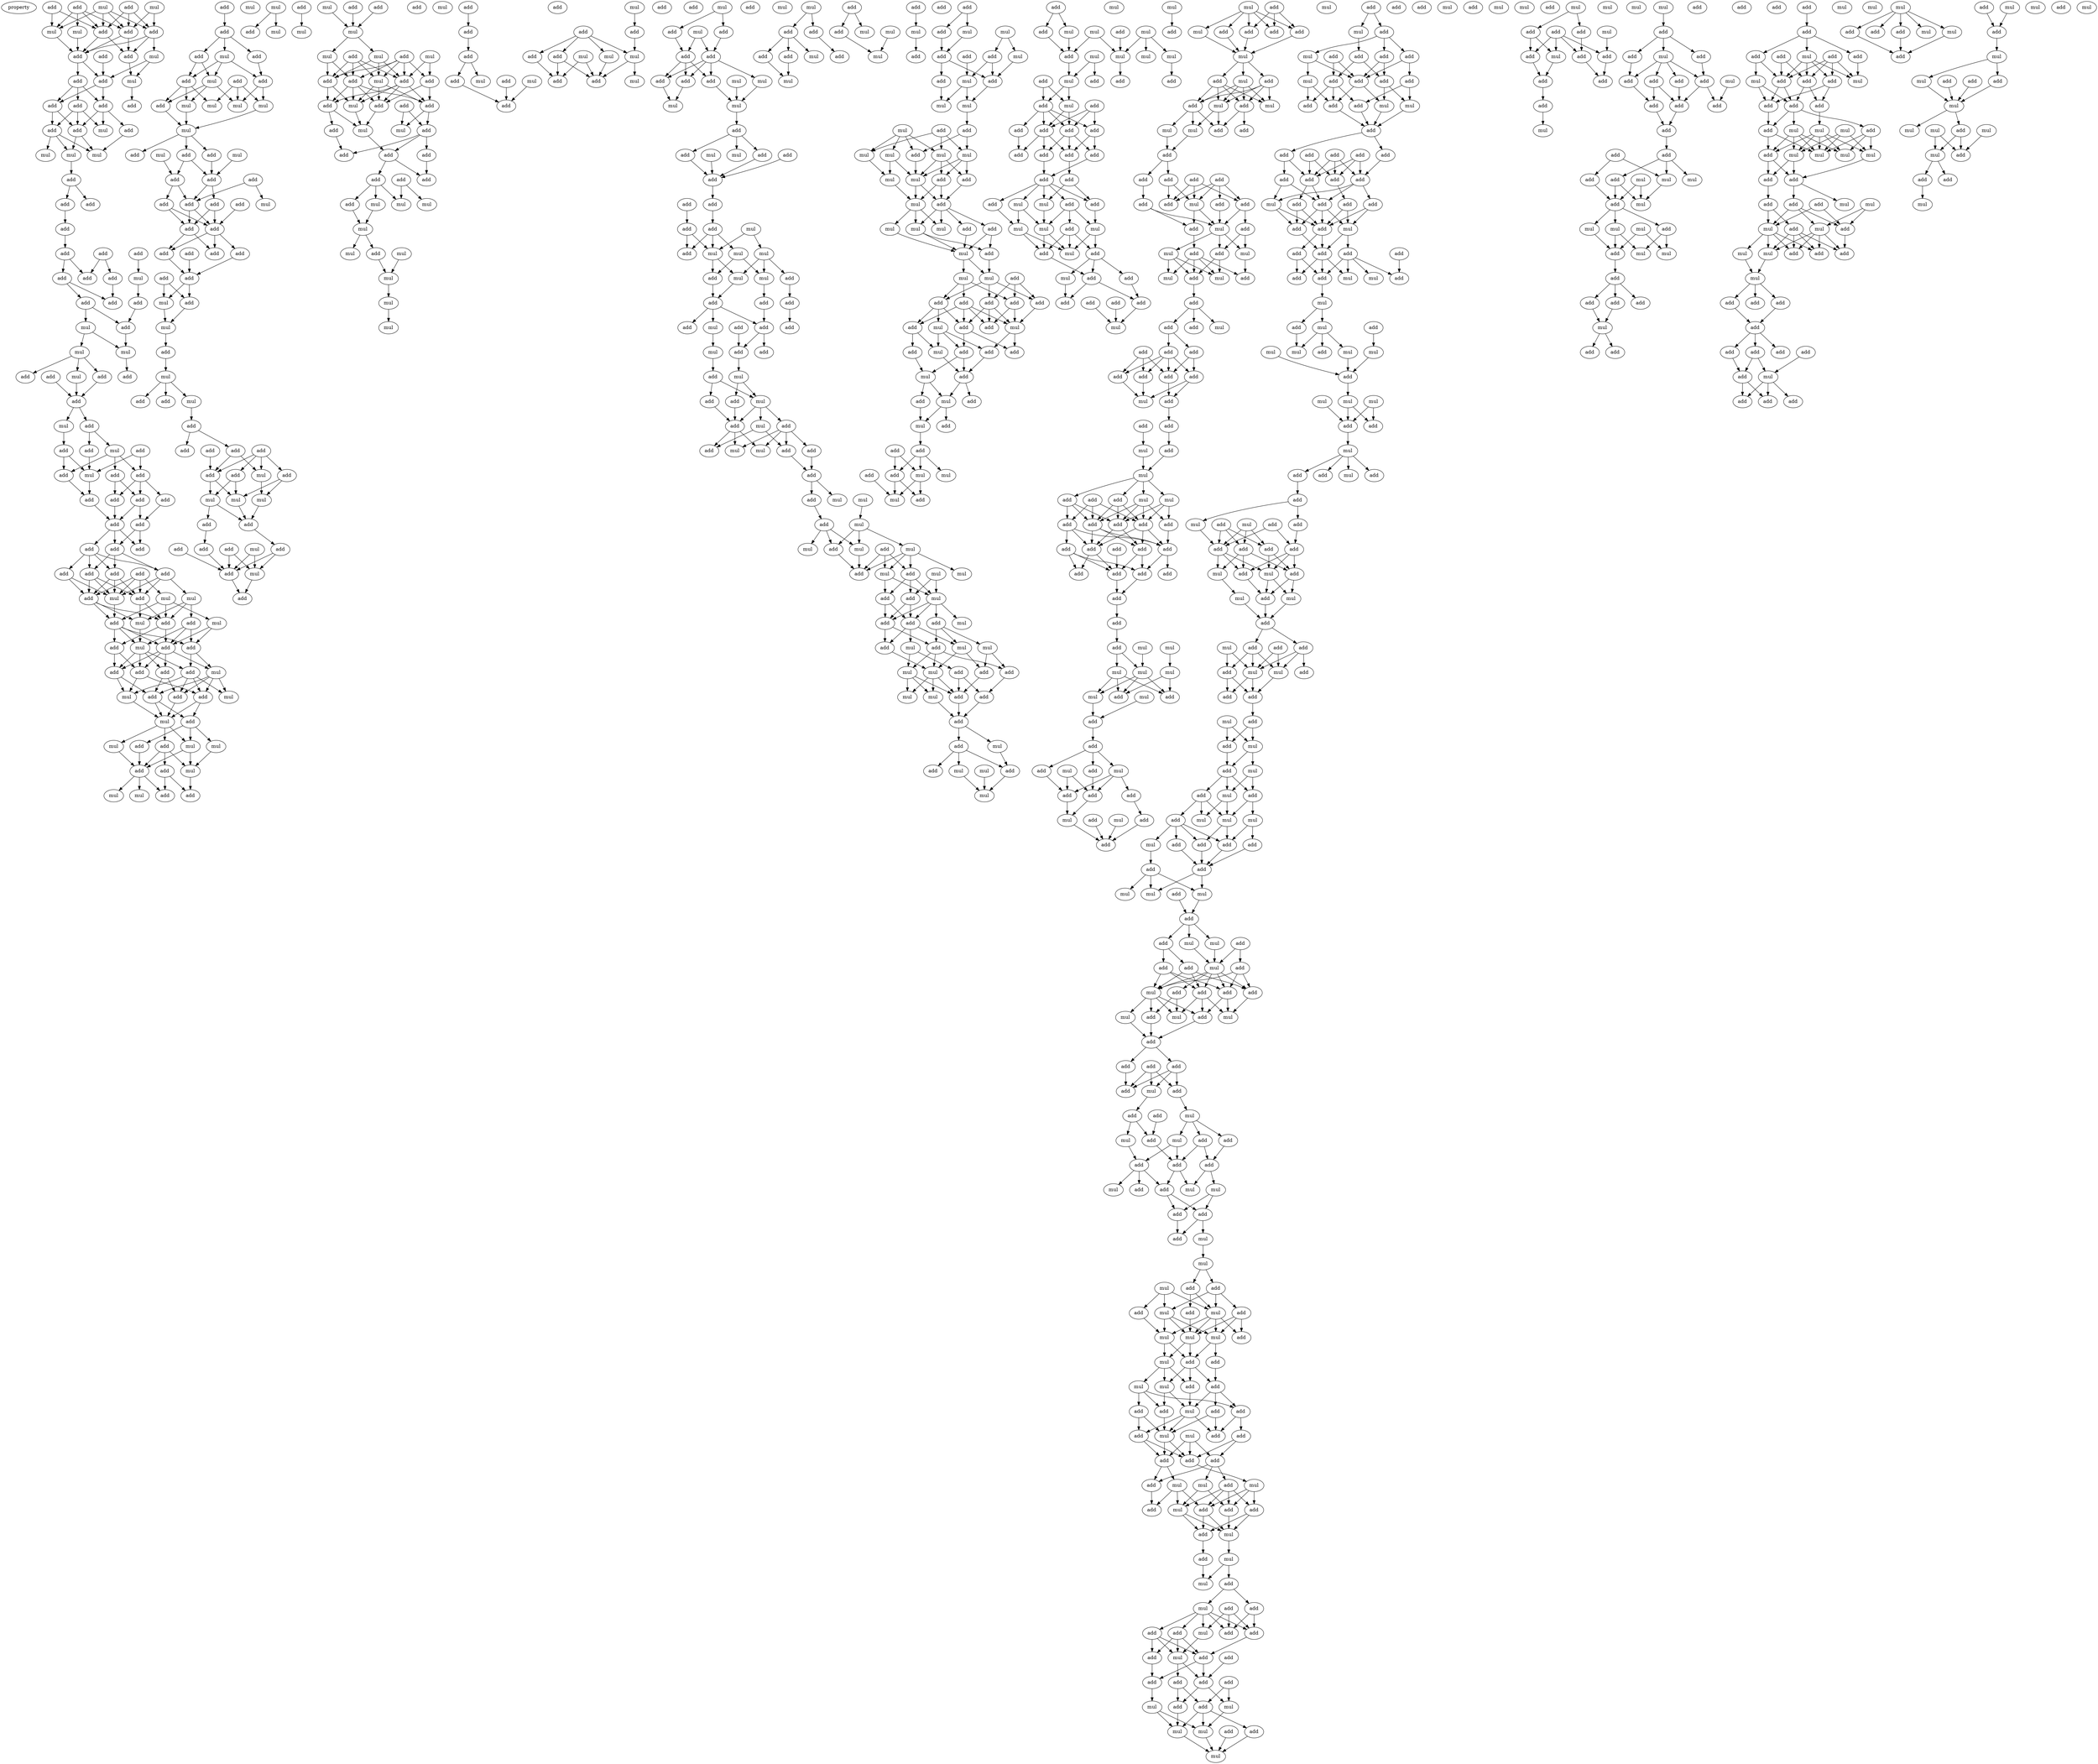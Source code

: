 digraph {
    node [fontcolor=black]
    property [mul=2,lf=1.4]
    0 [ label = mul ];
    1 [ label = add ];
    2 [ label = add ];
    3 [ label = mul ];
    4 [ label = add ];
    5 [ label = add ];
    6 [ label = add ];
    7 [ label = mul ];
    8 [ label = mul ];
    9 [ label = add ];
    10 [ label = add ];
    11 [ label = add ];
    12 [ label = mul ];
    13 [ label = add ];
    14 [ label = mul ];
    15 [ label = add ];
    16 [ label = add ];
    17 [ label = add ];
    18 [ label = add ];
    19 [ label = add ];
    20 [ label = add ];
    21 [ label = add ];
    22 [ label = mul ];
    23 [ label = add ];
    24 [ label = add ];
    25 [ label = mul ];
    26 [ label = mul ];
    27 [ label = mul ];
    28 [ label = add ];
    29 [ label = add ];
    30 [ label = add ];
    31 [ label = add ];
    32 [ label = add ];
    33 [ label = add ];
    34 [ label = add ];
    35 [ label = add ];
    36 [ label = mul ];
    37 [ label = add ];
    38 [ label = add ];
    39 [ label = add ];
    40 [ label = add ];
    41 [ label = add ];
    42 [ label = mul ];
    43 [ label = add ];
    44 [ label = mul ];
    45 [ label = mul ];
    46 [ label = mul ];
    47 [ label = add ];
    48 [ label = add ];
    49 [ label = add ];
    50 [ label = add ];
    51 [ label = add ];
    52 [ label = add ];
    53 [ label = mul ];
    54 [ label = add ];
    55 [ label = mul ];
    56 [ label = add ];
    57 [ label = add ];
    58 [ label = mul ];
    59 [ label = add ];
    60 [ label = add ];
    61 [ label = add ];
    62 [ label = add ];
    63 [ label = add ];
    64 [ label = add ];
    65 [ label = add ];
    66 [ label = add ];
    67 [ label = add ];
    68 [ label = add ];
    69 [ label = add ];
    70 [ label = add ];
    71 [ label = add ];
    72 [ label = add ];
    73 [ label = add ];
    74 [ label = add ];
    75 [ label = add ];
    76 [ label = add ];
    77 [ label = mul ];
    78 [ label = add ];
    79 [ label = mul ];
    80 [ label = mul ];
    81 [ label = add ];
    82 [ label = add ];
    83 [ label = add ];
    84 [ label = mul ];
    85 [ label = mul ];
    86 [ label = add ];
    87 [ label = add ];
    88 [ label = add ];
    89 [ label = mul ];
    90 [ label = add ];
    91 [ label = add ];
    92 [ label = add ];
    93 [ label = add ];
    94 [ label = mul ];
    95 [ label = mul ];
    96 [ label = mul ];
    97 [ label = add ];
    98 [ label = add ];
    99 [ label = add ];
    100 [ label = add ];
    101 [ label = mul ];
    102 [ label = add ];
    103 [ label = mul ];
    104 [ label = mul ];
    105 [ label = add ];
    106 [ label = mul ];
    107 [ label = add ];
    108 [ label = mul ];
    109 [ label = add ];
    110 [ label = mul ];
    111 [ label = add ];
    112 [ label = add ];
    113 [ label = mul ];
    114 [ label = add ];
    115 [ label = add ];
    116 [ label = add ];
    117 [ label = add ];
    118 [ label = mul ];
    119 [ label = add ];
    120 [ label = add ];
    121 [ label = add ];
    122 [ label = mul ];
    123 [ label = mul ];
    124 [ label = add ];
    125 [ label = mul ];
    126 [ label = mul ];
    127 [ label = mul ];
    128 [ label = mul ];
    129 [ label = mul ];
    130 [ label = mul ];
    131 [ label = add ];
    132 [ label = add ];
    133 [ label = add ];
    134 [ label = add ];
    135 [ label = add ];
    136 [ label = add ];
    137 [ label = add ];
    138 [ label = mul ];
    139 [ label = add ];
    140 [ label = add ];
    141 [ label = add ];
    142 [ label = add ];
    143 [ label = add ];
    144 [ label = add ];
    145 [ label = add ];
    146 [ label = add ];
    147 [ label = add ];
    148 [ label = add ];
    149 [ label = add ];
    150 [ label = add ];
    151 [ label = mul ];
    152 [ label = mul ];
    153 [ label = add ];
    154 [ label = mul ];
    155 [ label = mul ];
    156 [ label = add ];
    157 [ label = add ];
    158 [ label = mul ];
    159 [ label = add ];
    160 [ label = add ];
    161 [ label = add ];
    162 [ label = add ];
    163 [ label = add ];
    164 [ label = add ];
    165 [ label = mul ];
    166 [ label = add ];
    167 [ label = add ];
    168 [ label = mul ];
    169 [ label = mul ];
    170 [ label = mul ];
    171 [ label = add ];
    172 [ label = add ];
    173 [ label = add ];
    174 [ label = add ];
    175 [ label = add ];
    176 [ label = mul ];
    177 [ label = add ];
    178 [ label = add ];
    179 [ label = mul ];
    180 [ label = add ];
    181 [ label = mul ];
    182 [ label = add ];
    183 [ label = mul ];
    184 [ label = add ];
    185 [ label = mul ];
    186 [ label = add ];
    187 [ label = mul ];
    188 [ label = add ];
    189 [ label = mul ];
    190 [ label = mul ];
    191 [ label = mul ];
    192 [ label = add ];
    193 [ label = mul ];
    194 [ label = add ];
    195 [ label = add ];
    196 [ label = add ];
    197 [ label = add ];
    198 [ label = add ];
    199 [ label = mul ];
    200 [ label = add ];
    201 [ label = add ];
    202 [ label = mul ];
    203 [ label = add ];
    204 [ label = add ];
    205 [ label = mul ];
    206 [ label = mul ];
    207 [ label = add ];
    208 [ label = add ];
    209 [ label = add ];
    210 [ label = add ];
    211 [ label = add ];
    212 [ label = add ];
    213 [ label = add ];
    214 [ label = add ];
    215 [ label = mul ];
    216 [ label = mul ];
    217 [ label = add ];
    218 [ label = mul ];
    219 [ label = mul ];
    220 [ label = add ];
    221 [ label = mul ];
    222 [ label = mul ];
    223 [ label = add ];
    224 [ label = mul ];
    225 [ label = mul ];
    226 [ label = mul ];
    227 [ label = add ];
    228 [ label = add ];
    229 [ label = mul ];
    230 [ label = add ];
    231 [ label = add ];
    232 [ label = add ];
    233 [ label = add ];
    234 [ label = mul ];
    235 [ label = mul ];
    236 [ label = add ];
    237 [ label = mul ];
    238 [ label = add ];
    239 [ label = add ];
    240 [ label = add ];
    241 [ label = add ];
    242 [ label = mul ];
    243 [ label = add ];
    244 [ label = mul ];
    245 [ label = add ];
    246 [ label = mul ];
    247 [ label = add ];
    248 [ label = add ];
    249 [ label = mul ];
    250 [ label = mul ];
    251 [ label = add ];
    252 [ label = add ];
    253 [ label = mul ];
    254 [ label = add ];
    255 [ label = add ];
    256 [ label = add ];
    257 [ label = add ];
    258 [ label = mul ];
    259 [ label = mul ];
    260 [ label = add ];
    261 [ label = mul ];
    262 [ label = mul ];
    263 [ label = add ];
    264 [ label = add ];
    265 [ label = mul ];
    266 [ label = mul ];
    267 [ label = add ];
    268 [ label = add ];
    269 [ label = add ];
    270 [ label = add ];
    271 [ label = add ];
    272 [ label = mul ];
    273 [ label = add ];
    274 [ label = add ];
    275 [ label = add ];
    276 [ label = mul ];
    277 [ label = mul ];
    278 [ label = mul ];
    279 [ label = add ];
    280 [ label = add ];
    281 [ label = mul ];
    282 [ label = mul ];
    283 [ label = add ];
    284 [ label = add ];
    285 [ label = add ];
    286 [ label = add ];
    287 [ label = mul ];
    288 [ label = add ];
    289 [ label = add ];
    290 [ label = add ];
    291 [ label = mul ];
    292 [ label = add ];
    293 [ label = add ];
    294 [ label = add ];
    295 [ label = mul ];
    296 [ label = mul ];
    297 [ label = add ];
    298 [ label = add ];
    299 [ label = mul ];
    300 [ label = add ];
    301 [ label = add ];
    302 [ label = mul ];
    303 [ label = add ];
    304 [ label = add ];
    305 [ label = add ];
    306 [ label = mul ];
    307 [ label = add ];
    308 [ label = add ];
    309 [ label = mul ];
    310 [ label = add ];
    311 [ label = mul ];
    312 [ label = mul ];
    313 [ label = mul ];
    314 [ label = add ];
    315 [ label = mul ];
    316 [ label = mul ];
    317 [ label = mul ];
    318 [ label = add ];
    319 [ label = add ];
    320 [ label = mul ];
    321 [ label = mul ];
    322 [ label = mul ];
    323 [ label = add ];
    324 [ label = add ];
    325 [ label = add ];
    326 [ label = mul ];
    327 [ label = add ];
    328 [ label = add ];
    329 [ label = mul ];
    330 [ label = add ];
    331 [ label = add ];
    332 [ label = add ];
    333 [ label = add ];
    334 [ label = mul ];
    335 [ label = mul ];
    336 [ label = mul ];
    337 [ label = add ];
    338 [ label = add ];
    339 [ label = mul ];
    340 [ label = add ];
    341 [ label = mul ];
    342 [ label = add ];
    343 [ label = mul ];
    344 [ label = add ];
    345 [ label = mul ];
    346 [ label = add ];
    347 [ label = mul ];
    348 [ label = add ];
    349 [ label = mul ];
    350 [ label = add ];
    351 [ label = add ];
    352 [ label = mul ];
    353 [ label = mul ];
    354 [ label = mul ];
    355 [ label = add ];
    356 [ label = add ];
    357 [ label = add ];
    358 [ label = add ];
    359 [ label = add ];
    360 [ label = mul ];
    361 [ label = add ];
    362 [ label = mul ];
    363 [ label = add ];
    364 [ label = mul ];
    365 [ label = mul ];
    366 [ label = mul ];
    367 [ label = add ];
    368 [ label = mul ];
    369 [ label = add ];
    370 [ label = add ];
    371 [ label = add ];
    372 [ label = mul ];
    373 [ label = add ];
    374 [ label = mul ];
    375 [ label = add ];
    376 [ label = mul ];
    377 [ label = add ];
    378 [ label = add ];
    379 [ label = add ];
    380 [ label = add ];
    381 [ label = mul ];
    382 [ label = mul ];
    383 [ label = mul ];
    384 [ label = mul ];
    385 [ label = add ];
    386 [ label = add ];
    387 [ label = mul ];
    388 [ label = mul ];
    389 [ label = mul ];
    390 [ label = mul ];
    391 [ label = add ];
    392 [ label = add ];
    393 [ label = add ];
    394 [ label = mul ];
    395 [ label = mul ];
    396 [ label = add ];
    397 [ label = mul ];
    398 [ label = mul ];
    399 [ label = mul ];
    400 [ label = mul ];
    401 [ label = add ];
    402 [ label = add ];
    403 [ label = add ];
    404 [ label = mul ];
    405 [ label = add ];
    406 [ label = mul ];
    407 [ label = mul ];
    408 [ label = add ];
    409 [ label = add ];
    410 [ label = add ];
    411 [ label = add ];
    412 [ label = add ];
    413 [ label = add ];
    414 [ label = mul ];
    415 [ label = add ];
    416 [ label = mul ];
    417 [ label = add ];
    418 [ label = add ];
    419 [ label = mul ];
    420 [ label = add ];
    421 [ label = add ];
    422 [ label = add ];
    423 [ label = mul ];
    424 [ label = add ];
    425 [ label = add ];
    426 [ label = add ];
    427 [ label = mul ];
    428 [ label = mul ];
    429 [ label = add ];
    430 [ label = add ];
    431 [ label = add ];
    432 [ label = add ];
    433 [ label = add ];
    434 [ label = mul ];
    435 [ label = mul ];
    436 [ label = mul ];
    437 [ label = add ];
    438 [ label = add ];
    439 [ label = add ];
    440 [ label = add ];
    441 [ label = mul ];
    442 [ label = mul ];
    443 [ label = mul ];
    444 [ label = mul ];
    445 [ label = add ];
    446 [ label = mul ];
    447 [ label = mul ];
    448 [ label = mul ];
    449 [ label = add ];
    450 [ label = mul ];
    451 [ label = add ];
    452 [ label = add ];
    453 [ label = add ];
    454 [ label = add ];
    455 [ label = mul ];
    456 [ label = add ];
    457 [ label = add ];
    458 [ label = add ];
    459 [ label = add ];
    460 [ label = add ];
    461 [ label = add ];
    462 [ label = add ];
    463 [ label = mul ];
    464 [ label = add ];
    465 [ label = add ];
    466 [ label = add ];
    467 [ label = add ];
    468 [ label = add ];
    469 [ label = mul ];
    470 [ label = mul ];
    471 [ label = add ];
    472 [ label = add ];
    473 [ label = mul ];
    474 [ label = mul ];
    475 [ label = add ];
    476 [ label = mul ];
    477 [ label = mul ];
    478 [ label = add ];
    479 [ label = add ];
    480 [ label = add ];
    481 [ label = add ];
    482 [ label = mul ];
    483 [ label = add ];
    484 [ label = add ];
    485 [ label = add ];
    486 [ label = add ];
    487 [ label = mul ];
    488 [ label = mul ];
    489 [ label = add ];
    490 [ label = mul ];
    491 [ label = add ];
    492 [ label = mul ];
    493 [ label = add ];
    494 [ label = add ];
    495 [ label = add ];
    496 [ label = add ];
    497 [ label = mul ];
    498 [ label = add ];
    499 [ label = mul ];
    500 [ label = add ];
    501 [ label = add ];
    502 [ label = mul ];
    503 [ label = add ];
    504 [ label = mul ];
    505 [ label = add ];
    506 [ label = mul ];
    507 [ label = mul ];
    508 [ label = add ];
    509 [ label = add ];
    510 [ label = add ];
    511 [ label = add ];
    512 [ label = add ];
    513 [ label = add ];
    514 [ label = add ];
    515 [ label = mul ];
    516 [ label = add ];
    517 [ label = add ];
    518 [ label = add ];
    519 [ label = add ];
    520 [ label = add ];
    521 [ label = mul ];
    522 [ label = add ];
    523 [ label = mul ];
    524 [ label = mul ];
    525 [ label = add ];
    526 [ label = add ];
    527 [ label = mul ];
    528 [ label = mul ];
    529 [ label = add ];
    530 [ label = add ];
    531 [ label = add ];
    532 [ label = add ];
    533 [ label = mul ];
    534 [ label = add ];
    535 [ label = add ];
    536 [ label = add ];
    537 [ label = add ];
    538 [ label = add ];
    539 [ label = add ];
    540 [ label = add ];
    541 [ label = mul ];
    542 [ label = add ];
    543 [ label = add ];
    544 [ label = add ];
    545 [ label = mul ];
    546 [ label = add ];
    547 [ label = mul ];
    548 [ label = add ];
    549 [ label = mul ];
    550 [ label = add ];
    551 [ label = add ];
    552 [ label = mul ];
    553 [ label = add ];
    554 [ label = add ];
    555 [ label = add ];
    556 [ label = add ];
    557 [ label = add ];
    558 [ label = add ];
    559 [ label = add ];
    560 [ label = add ];
    561 [ label = add ];
    562 [ label = add ];
    563 [ label = add ];
    564 [ label = add ];
    565 [ label = add ];
    566 [ label = add ];
    567 [ label = add ];
    568 [ label = add ];
    569 [ label = add ];
    570 [ label = mul ];
    571 [ label = mul ];
    572 [ label = mul ];
    573 [ label = mul ];
    574 [ label = mul ];
    575 [ label = add ];
    576 [ label = mul ];
    577 [ label = mul ];
    578 [ label = add ];
    579 [ label = add ];
    580 [ label = add ];
    581 [ label = mul ];
    582 [ label = add ];
    583 [ label = mul ];
    584 [ label = add ];
    585 [ label = add ];
    586 [ label = add ];
    587 [ label = add ];
    588 [ label = add ];
    589 [ label = add ];
    590 [ label = mul ];
    591 [ label = mul ];
    592 [ label = mul ];
    593 [ label = add ];
    594 [ label = add ];
    595 [ label = mul ];
    596 [ label = add ];
    597 [ label = mul ];
    598 [ label = add ];
    599 [ label = add ];
    600 [ label = add ];
    601 [ label = add ];
    602 [ label = mul ];
    603 [ label = add ];
    604 [ label = add ];
    605 [ label = add ];
    606 [ label = add ];
    607 [ label = add ];
    608 [ label = mul ];
    609 [ label = add ];
    610 [ label = add ];
    611 [ label = mul ];
    612 [ label = add ];
    613 [ label = add ];
    614 [ label = add ];
    615 [ label = add ];
    616 [ label = add ];
    617 [ label = add ];
    618 [ label = add ];
    619 [ label = add ];
    620 [ label = add ];
    621 [ label = add ];
    622 [ label = mul ];
    623 [ label = add ];
    624 [ label = add ];
    625 [ label = add ];
    626 [ label = add ];
    627 [ label = mul ];
    628 [ label = add ];
    629 [ label = add ];
    630 [ label = add ];
    631 [ label = add ];
    632 [ label = add ];
    633 [ label = add ];
    634 [ label = add ];
    635 [ label = mul ];
    636 [ label = add ];
    637 [ label = add ];
    638 [ label = mul ];
    639 [ label = mul ];
    640 [ label = add ];
    641 [ label = mul ];
    642 [ label = add ];
    643 [ label = add ];
    644 [ label = mul ];
    645 [ label = mul ];
    646 [ label = mul ];
    647 [ label = add ];
    648 [ label = mul ];
    649 [ label = add ];
    650 [ label = add ];
    651 [ label = mul ];
    652 [ label = mul ];
    653 [ label = mul ];
    654 [ label = add ];
    655 [ label = mul ];
    656 [ label = add ];
    657 [ label = mul ];
    658 [ label = add ];
    659 [ label = add ];
    660 [ label = mul ];
    661 [ label = add ];
    662 [ label = add ];
    663 [ label = mul ];
    664 [ label = add ];
    665 [ label = add ];
    666 [ label = add ];
    667 [ label = mul ];
    668 [ label = add ];
    669 [ label = add ];
    670 [ label = add ];
    671 [ label = add ];
    672 [ label = mul ];
    673 [ label = add ];
    674 [ label = add ];
    675 [ label = mul ];
    676 [ label = add ];
    677 [ label = mul ];
    678 [ label = mul ];
    679 [ label = add ];
    680 [ label = add ];
    681 [ label = add ];
    682 [ label = add ];
    683 [ label = mul ];
    684 [ label = mul ];
    685 [ label = add ];
    686 [ label = add ];
    687 [ label = mul ];
    688 [ label = add ];
    689 [ label = add ];
    690 [ label = add ];
    691 [ label = mul ];
    692 [ label = mul ];
    693 [ label = add ];
    694 [ label = add ];
    695 [ label = mul ];
    696 [ label = mul ];
    697 [ label = add ];
    698 [ label = add ];
    699 [ label = mul ];
    700 [ label = add ];
    701 [ label = mul ];
    702 [ label = mul ];
    703 [ label = add ];
    704 [ label = add ];
    705 [ label = add ];
    706 [ label = mul ];
    707 [ label = add ];
    708 [ label = add ];
    709 [ label = add ];
    710 [ label = add ];
    711 [ label = mul ];
    712 [ label = mul ];
    713 [ label = mul ];
    714 [ label = add ];
    715 [ label = mul ];
    716 [ label = add ];
    717 [ label = mul ];
    718 [ label = add ];
    719 [ label = add ];
    720 [ label = add ];
    721 [ label = add ];
    722 [ label = add ];
    723 [ label = mul ];
    724 [ label = add ];
    725 [ label = mul ];
    726 [ label = add ];
    727 [ label = add ];
    728 [ label = add ];
    729 [ label = add ];
    730 [ label = mul ];
    731 [ label = mul ];
    732 [ label = mul ];
    733 [ label = add ];
    734 [ label = add ];
    735 [ label = add ];
    736 [ label = add ];
    737 [ label = add ];
    738 [ label = add ];
    739 [ label = mul ];
    740 [ label = add ];
    741 [ label = mul ];
    742 [ label = add ];
    743 [ label = add ];
    744 [ label = add ];
    745 [ label = add ];
    746 [ label = mul ];
    747 [ label = mul ];
    748 [ label = add ];
    749 [ label = add ];
    750 [ label = add ];
    751 [ label = add ];
    752 [ label = mul ];
    753 [ label = mul ];
    754 [ label = add ];
    755 [ label = add ];
    756 [ label = mul ];
    757 [ label = add ];
    758 [ label = add ];
    759 [ label = mul ];
    760 [ label = add ];
    761 [ label = mul ];
    762 [ label = mul ];
    763 [ label = mul ];
    764 [ label = add ];
    765 [ label = add ];
    766 [ label = mul ];
    767 [ label = add ];
    768 [ label = add ];
    769 [ label = mul ];
    770 [ label = add ];
    771 [ label = add ];
    772 [ label = mul ];
    773 [ label = mul ];
    774 [ label = mul ];
    775 [ label = add ];
    776 [ label = add ];
    777 [ label = mul ];
    778 [ label = add ];
    779 [ label = add ];
    780 [ label = mul ];
    781 [ label = mul ];
    782 [ label = add ];
    783 [ label = add ];
    784 [ label = add ];
    785 [ label = add ];
    786 [ label = mul ];
    787 [ label = mul ];
    788 [ label = add ];
    789 [ label = add ];
    790 [ label = add ];
    791 [ label = mul ];
    792 [ label = add ];
    793 [ label = add ];
    794 [ label = add ];
    795 [ label = mul ];
    796 [ label = mul ];
    797 [ label = mul ];
    798 [ label = add ];
    799 [ label = add ];
    800 [ label = add ];
    801 [ label = add ];
    802 [ label = add ];
    803 [ label = mul ];
    804 [ label = add ];
    805 [ label = add ];
    806 [ label = mul ];
    807 [ label = mul ];
    808 [ label = add ];
    809 [ label = mul ];
    810 [ label = mul ];
    811 [ label = add ];
    812 [ label = add ];
    813 [ label = mul ];
    814 [ label = add ];
    815 [ label = add ];
    816 [ label = add ];
    817 [ label = add ];
    818 [ label = mul ];
    819 [ label = add ];
    820 [ label = mul ];
    821 [ label = add ];
    822 [ label = add ];
    823 [ label = add ];
    824 [ label = add ];
    825 [ label = add ];
    826 [ label = add ];
    827 [ label = add ];
    828 [ label = mul ];
    829 [ label = add ];
    830 [ label = mul ];
    831 [ label = add ];
    832 [ label = mul ];
    833 [ label = mul ];
    834 [ label = add ];
    835 [ label = add ];
    836 [ label = add ];
    837 [ label = mul ];
    838 [ label = mul ];
    839 [ label = add ];
    840 [ label = add ];
    841 [ label = add ];
    842 [ label = mul ];
    843 [ label = mul ];
    844 [ label = add ];
    845 [ label = add ];
    846 [ label = add ];
    847 [ label = mul ];
    848 [ label = add ];
    849 [ label = add ];
    850 [ label = add ];
    851 [ label = mul ];
    852 [ label = mul ];
    853 [ label = mul ];
    854 [ label = add ];
    855 [ label = mul ];
    856 [ label = add ];
    857 [ label = add ];
    858 [ label = add ];
    859 [ label = add ];
    860 [ label = add ];
    861 [ label = mul ];
    862 [ label = add ];
    863 [ label = add ];
    864 [ label = add ];
    865 [ label = add ];
    866 [ label = add ];
    867 [ label = add ];
    868 [ label = add ];
    869 [ label = mul ];
    870 [ label = add ];
    871 [ label = add ];
    872 [ label = mul ];
    873 [ label = mul ];
    874 [ label = add ];
    875 [ label = mul ];
    876 [ label = mul ];
    877 [ label = mul ];
    878 [ label = mul ];
    879 [ label = add ];
    880 [ label = mul ];
    881 [ label = add ];
    882 [ label = mul ];
    883 [ label = add ];
    884 [ label = add ];
    885 [ label = add ];
    886 [ label = add ];
    887 [ label = add ];
    888 [ label = mul ];
    889 [ label = add ];
    890 [ label = add ];
    891 [ label = add ];
    892 [ label = add ];
    893 [ label = add ];
    894 [ label = add ];
    895 [ label = add ];
    896 [ label = mul ];
    897 [ label = add ];
    898 [ label = add ];
    899 [ label = add ];
    900 [ label = add ];
    901 [ label = mul ];
    902 [ label = add ];
    903 [ label = mul ];
    904 [ label = add ];
    905 [ label = add ];
    906 [ label = add ];
    907 [ label = add ];
    908 [ label = add ];
    909 [ label = mul ];
    910 [ label = add ];
    911 [ label = mul ];
    912 [ label = mul ];
    913 [ label = mul ];
    914 [ label = mul ];
    915 [ label = mul ];
    916 [ label = add ];
    917 [ label = mul ];
    918 [ label = add ];
    919 [ label = add ];
    920 [ label = add ];
    921 [ label = add ];
    922 [ label = mul ];
    923 [ label = add ];
    924 [ label = mul ];
    925 [ label = add ];
    926 [ label = add ];
    927 [ label = mul ];
    928 [ label = mul ];
    929 [ label = add ];
    930 [ label = mul ];
    931 [ label = add ];
    932 [ label = mul ];
    933 [ label = add ];
    934 [ label = mul ];
    935 [ label = add ];
    936 [ label = add ];
    937 [ label = mul ];
    938 [ label = add ];
    939 [ label = add ];
    940 [ label = add ];
    941 [ label = add ];
    942 [ label = mul ];
    943 [ label = add ];
    944 [ label = add ];
    945 [ label = mul ];
    946 [ label = add ];
    947 [ label = add ];
    948 [ label = add ];
    949 [ label = add ];
    950 [ label = mul ];
    951 [ label = add ];
    952 [ label = add ];
    953 [ label = add ];
    954 [ label = mul ];
    955 [ label = mul ];
    956 [ label = add ];
    957 [ label = add ];
    958 [ label = mul ];
    959 [ label = add ];
    960 [ label = mul ];
    961 [ label = mul ];
    962 [ label = add ];
    963 [ label = add ];
    964 [ label = add ];
    965 [ label = mul ];
    966 [ label = mul ];
    967 [ label = mul ];
    968 [ label = mul ];
    969 [ label = mul ];
    970 [ label = add ];
    971 [ label = mul ];
    972 [ label = add ];
    973 [ label = add ];
    974 [ label = add ];
    975 [ label = add ];
    976 [ label = mul ];
    977 [ label = mul ];
    0 -> 5 [ name = 0 ];
    0 -> 6 [ name = 1 ];
    0 -> 7 [ name = 2 ];
    0 -> 9 [ name = 3 ];
    1 -> 6 [ name = 4 ];
    1 -> 7 [ name = 5 ];
    2 -> 5 [ name = 6 ];
    2 -> 6 [ name = 7 ];
    2 -> 9 [ name = 8 ];
    3 -> 5 [ name = 9 ];
    3 -> 9 [ name = 10 ];
    4 -> 5 [ name = 11 ];
    4 -> 6 [ name = 12 ];
    4 -> 7 [ name = 13 ];
    4 -> 8 [ name = 14 ];
    5 -> 10 [ name = 15 ];
    5 -> 13 [ name = 16 ];
    6 -> 10 [ name = 17 ];
    6 -> 13 [ name = 18 ];
    7 -> 13 [ name = 19 ];
    8 -> 13 [ name = 20 ];
    9 -> 10 [ name = 21 ];
    9 -> 12 [ name = 22 ];
    9 -> 13 [ name = 23 ];
    10 -> 14 [ name = 24 ];
    11 -> 15 [ name = 25 ];
    12 -> 14 [ name = 26 ];
    12 -> 15 [ name = 27 ];
    13 -> 15 [ name = 28 ];
    13 -> 16 [ name = 29 ];
    14 -> 18 [ name = 30 ];
    15 -> 17 [ name = 31 ];
    15 -> 20 [ name = 32 ];
    16 -> 17 [ name = 33 ];
    16 -> 19 [ name = 34 ];
    16 -> 20 [ name = 35 ];
    17 -> 21 [ name = 36 ];
    17 -> 24 [ name = 37 ];
    19 -> 21 [ name = 38 ];
    19 -> 22 [ name = 39 ];
    19 -> 24 [ name = 40 ];
    20 -> 22 [ name = 41 ];
    20 -> 23 [ name = 42 ];
    20 -> 24 [ name = 43 ];
    21 -> 25 [ name = 44 ];
    21 -> 26 [ name = 45 ];
    21 -> 27 [ name = 46 ];
    23 -> 27 [ name = 47 ];
    24 -> 25 [ name = 48 ];
    24 -> 27 [ name = 49 ];
    25 -> 28 [ name = 50 ];
    28 -> 29 [ name = 51 ];
    28 -> 30 [ name = 52 ];
    29 -> 31 [ name = 53 ];
    31 -> 33 [ name = 54 ];
    32 -> 36 [ name = 55 ];
    33 -> 35 [ name = 56 ];
    33 -> 38 [ name = 57 ];
    34 -> 35 [ name = 58 ];
    34 -> 37 [ name = 59 ];
    36 -> 40 [ name = 60 ];
    37 -> 41 [ name = 61 ];
    38 -> 39 [ name = 62 ];
    38 -> 41 [ name = 63 ];
    39 -> 42 [ name = 64 ];
    39 -> 43 [ name = 65 ];
    40 -> 43 [ name = 66 ];
    42 -> 44 [ name = 67 ];
    42 -> 45 [ name = 68 ];
    43 -> 45 [ name = 69 ];
    44 -> 46 [ name = 70 ];
    44 -> 48 [ name = 71 ];
    44 -> 49 [ name = 72 ];
    45 -> 50 [ name = 73 ];
    46 -> 51 [ name = 74 ];
    47 -> 51 [ name = 75 ];
    48 -> 51 [ name = 76 ];
    51 -> 52 [ name = 77 ];
    51 -> 53 [ name = 78 ];
    52 -> 55 [ name = 79 ];
    52 -> 56 [ name = 80 ];
    53 -> 54 [ name = 81 ];
    54 -> 58 [ name = 82 ];
    54 -> 60 [ name = 83 ];
    55 -> 59 [ name = 84 ];
    55 -> 60 [ name = 85 ];
    55 -> 61 [ name = 86 ];
    56 -> 58 [ name = 87 ];
    57 -> 58 [ name = 88 ];
    57 -> 61 [ name = 89 ];
    58 -> 64 [ name = 90 ];
    59 -> 63 [ name = 91 ];
    59 -> 65 [ name = 92 ];
    60 -> 64 [ name = 93 ];
    61 -> 62 [ name = 94 ];
    61 -> 63 [ name = 95 ];
    61 -> 65 [ name = 96 ];
    62 -> 66 [ name = 97 ];
    63 -> 66 [ name = 98 ];
    63 -> 67 [ name = 99 ];
    64 -> 67 [ name = 100 ];
    65 -> 67 [ name = 101 ];
    66 -> 68 [ name = 102 ];
    66 -> 70 [ name = 103 ];
    67 -> 68 [ name = 104 ];
    67 -> 69 [ name = 105 ];
    67 -> 70 [ name = 106 ];
    69 -> 72 [ name = 107 ];
    69 -> 73 [ name = 108 ];
    69 -> 74 [ name = 109 ];
    69 -> 75 [ name = 110 ];
    70 -> 72 [ name = 111 ];
    70 -> 73 [ name = 112 ];
    70 -> 75 [ name = 113 ];
    71 -> 76 [ name = 114 ];
    71 -> 78 [ name = 115 ];
    71 -> 79 [ name = 116 ];
    71 -> 80 [ name = 117 ];
    72 -> 76 [ name = 118 ];
    72 -> 78 [ name = 119 ];
    72 -> 80 [ name = 120 ];
    73 -> 76 [ name = 121 ];
    73 -> 77 [ name = 122 ];
    73 -> 80 [ name = 123 ];
    74 -> 78 [ name = 124 ];
    74 -> 80 [ name = 125 ];
    75 -> 76 [ name = 126 ];
    75 -> 78 [ name = 127 ];
    75 -> 80 [ name = 128 ];
    76 -> 83 [ name = 129 ];
    76 -> 85 [ name = 130 ];
    77 -> 81 [ name = 131 ];
    77 -> 83 [ name = 132 ];
    77 -> 85 [ name = 133 ];
    78 -> 82 [ name = 134 ];
    78 -> 83 [ name = 135 ];
    78 -> 85 [ name = 136 ];
    79 -> 82 [ name = 137 ];
    79 -> 83 [ name = 138 ];
    79 -> 84 [ name = 139 ];
    80 -> 82 [ name = 140 ];
    81 -> 87 [ name = 141 ];
    81 -> 88 [ name = 142 ];
    81 -> 89 [ name = 143 ];
    82 -> 86 [ name = 144 ];
    82 -> 87 [ name = 145 ];
    82 -> 88 [ name = 146 ];
    82 -> 89 [ name = 147 ];
    83 -> 86 [ name = 148 ];
    83 -> 87 [ name = 149 ];
    84 -> 87 [ name = 150 ];
    84 -> 88 [ name = 151 ];
    85 -> 89 [ name = 152 ];
    86 -> 90 [ name = 153 ];
    86 -> 92 [ name = 154 ];
    87 -> 90 [ name = 155 ];
    87 -> 92 [ name = 156 ];
    87 -> 93 [ name = 157 ];
    87 -> 94 [ name = 158 ];
    88 -> 91 [ name = 159 ];
    88 -> 94 [ name = 160 ];
    89 -> 90 [ name = 161 ];
    89 -> 91 [ name = 162 ];
    89 -> 92 [ name = 163 ];
    89 -> 93 [ name = 164 ];
    90 -> 96 [ name = 165 ];
    90 -> 98 [ name = 166 ];
    91 -> 95 [ name = 167 ];
    91 -> 96 [ name = 168 ];
    91 -> 97 [ name = 169 ];
    91 -> 98 [ name = 170 ];
    92 -> 96 [ name = 171 ];
    92 -> 99 [ name = 172 ];
    93 -> 97 [ name = 173 ];
    93 -> 99 [ name = 174 ];
    94 -> 95 [ name = 175 ];
    94 -> 97 [ name = 176 ];
    94 -> 98 [ name = 177 ];
    94 -> 99 [ name = 178 ];
    96 -> 101 [ name = 179 ];
    97 -> 101 [ name = 180 ];
    98 -> 100 [ name = 181 ];
    98 -> 101 [ name = 182 ];
    99 -> 100 [ name = 183 ];
    99 -> 101 [ name = 184 ];
    100 -> 102 [ name = 185 ];
    100 -> 103 [ name = 186 ];
    100 -> 104 [ name = 187 ];
    101 -> 103 [ name = 188 ];
    101 -> 105 [ name = 189 ];
    101 -> 106 [ name = 190 ];
    102 -> 107 [ name = 191 ];
    103 -> 107 [ name = 192 ];
    103 -> 108 [ name = 193 ];
    104 -> 108 [ name = 194 ];
    105 -> 107 [ name = 195 ];
    105 -> 108 [ name = 196 ];
    105 -> 109 [ name = 197 ];
    106 -> 107 [ name = 198 ];
    107 -> 110 [ name = 199 ];
    107 -> 111 [ name = 200 ];
    107 -> 113 [ name = 201 ];
    108 -> 112 [ name = 202 ];
    109 -> 111 [ name = 203 ];
    109 -> 112 [ name = 204 ];
    114 -> 115 [ name = 205 ];
    115 -> 116 [ name = 206 ];
    115 -> 117 [ name = 207 ];
    115 -> 118 [ name = 208 ];
    116 -> 119 [ name = 209 ];
    117 -> 121 [ name = 210 ];
    117 -> 122 [ name = 211 ];
    118 -> 119 [ name = 212 ];
    118 -> 121 [ name = 213 ];
    118 -> 122 [ name = 214 ];
    119 -> 123 [ name = 215 ];
    119 -> 125 [ name = 216 ];
    120 -> 123 [ name = 217 ];
    120 -> 125 [ name = 218 ];
    120 -> 126 [ name = 219 ];
    121 -> 124 [ name = 220 ];
    121 -> 126 [ name = 221 ];
    121 -> 127 [ name = 222 ];
    122 -> 124 [ name = 223 ];
    122 -> 125 [ name = 224 ];
    122 -> 127 [ name = 225 ];
    123 -> 128 [ name = 226 ];
    124 -> 128 [ name = 227 ];
    127 -> 128 [ name = 228 ];
    128 -> 131 [ name = 229 ];
    128 -> 132 [ name = 230 ];
    128 -> 133 [ name = 231 ];
    129 -> 135 [ name = 232 ];
    130 -> 134 [ name = 233 ];
    132 -> 134 [ name = 234 ];
    132 -> 135 [ name = 235 ];
    133 -> 134 [ name = 236 ];
    134 -> 139 [ name = 237 ];
    134 -> 140 [ name = 238 ];
    135 -> 140 [ name = 239 ];
    135 -> 141 [ name = 240 ];
    136 -> 138 [ name = 241 ];
    136 -> 140 [ name = 242 ];
    137 -> 142 [ name = 243 ];
    139 -> 142 [ name = 244 ];
    139 -> 143 [ name = 245 ];
    140 -> 142 [ name = 246 ];
    140 -> 143 [ name = 247 ];
    141 -> 142 [ name = 248 ];
    141 -> 143 [ name = 249 ];
    142 -> 144 [ name = 250 ];
    142 -> 146 [ name = 251 ];
    142 -> 147 [ name = 252 ];
    143 -> 144 [ name = 253 ];
    143 -> 147 [ name = 254 ];
    144 -> 148 [ name = 255 ];
    145 -> 148 [ name = 256 ];
    146 -> 148 [ name = 257 ];
    148 -> 150 [ name = 258 ];
    148 -> 151 [ name = 259 ];
    149 -> 150 [ name = 260 ];
    149 -> 151 [ name = 261 ];
    150 -> 152 [ name = 262 ];
    151 -> 152 [ name = 263 ];
    152 -> 153 [ name = 264 ];
    153 -> 155 [ name = 265 ];
    155 -> 156 [ name = 266 ];
    155 -> 157 [ name = 267 ];
    155 -> 158 [ name = 268 ];
    158 -> 159 [ name = 269 ];
    159 -> 160 [ name = 270 ];
    159 -> 162 [ name = 271 ];
    161 -> 164 [ name = 272 ];
    161 -> 165 [ name = 273 ];
    161 -> 166 [ name = 274 ];
    161 -> 167 [ name = 275 ];
    162 -> 165 [ name = 276 ];
    162 -> 167 [ name = 277 ];
    163 -> 167 [ name = 278 ];
    164 -> 168 [ name = 279 ];
    164 -> 170 [ name = 280 ];
    165 -> 169 [ name = 281 ];
    166 -> 168 [ name = 282 ];
    166 -> 169 [ name = 283 ];
    167 -> 168 [ name = 284 ];
    167 -> 170 [ name = 285 ];
    168 -> 171 [ name = 286 ];
    169 -> 171 [ name = 287 ];
    170 -> 171 [ name = 288 ];
    170 -> 172 [ name = 289 ];
    171 -> 177 [ name = 290 ];
    172 -> 173 [ name = 291 ];
    173 -> 178 [ name = 292 ];
    174 -> 178 [ name = 293 ];
    175 -> 178 [ name = 294 ];
    175 -> 179 [ name = 295 ];
    176 -> 178 [ name = 296 ];
    176 -> 179 [ name = 297 ];
    177 -> 178 [ name = 298 ];
    177 -> 179 [ name = 299 ];
    178 -> 180 [ name = 300 ];
    179 -> 180 [ name = 301 ];
    181 -> 182 [ name = 302 ];
    181 -> 183 [ name = 303 ];
    184 -> 187 [ name = 304 ];
    185 -> 189 [ name = 305 ];
    186 -> 189 [ name = 306 ];
    188 -> 189 [ name = 307 ];
    189 -> 191 [ name = 308 ];
    189 -> 193 [ name = 309 ];
    190 -> 196 [ name = 310 ];
    190 -> 198 [ name = 311 ];
    191 -> 195 [ name = 312 ];
    191 -> 196 [ name = 313 ];
    191 -> 199 [ name = 314 ];
    192 -> 195 [ name = 315 ];
    192 -> 196 [ name = 316 ];
    192 -> 197 [ name = 317 ];
    192 -> 199 [ name = 318 ];
    193 -> 195 [ name = 319 ];
    193 -> 197 [ name = 320 ];
    194 -> 195 [ name = 321 ];
    194 -> 196 [ name = 322 ];
    194 -> 197 [ name = 323 ];
    194 -> 198 [ name = 324 ];
    194 -> 199 [ name = 325 ];
    195 -> 202 [ name = 326 ];
    195 -> 203 [ name = 327 ];
    196 -> 200 [ name = 328 ];
    196 -> 201 [ name = 329 ];
    196 -> 202 [ name = 330 ];
    196 -> 203 [ name = 331 ];
    197 -> 200 [ name = 332 ];
    197 -> 201 [ name = 333 ];
    197 -> 202 [ name = 334 ];
    197 -> 203 [ name = 335 ];
    198 -> 200 [ name = 336 ];
    198 -> 201 [ name = 337 ];
    199 -> 200 [ name = 338 ];
    199 -> 201 [ name = 339 ];
    199 -> 202 [ name = 340 ];
    200 -> 205 [ name = 341 ];
    201 -> 206 [ name = 342 ];
    201 -> 208 [ name = 343 ];
    202 -> 205 [ name = 344 ];
    203 -> 205 [ name = 345 ];
    203 -> 207 [ name = 346 ];
    204 -> 206 [ name = 347 ];
    204 -> 208 [ name = 348 ];
    205 -> 210 [ name = 349 ];
    207 -> 209 [ name = 350 ];
    208 -> 209 [ name = 351 ];
    208 -> 210 [ name = 352 ];
    208 -> 211 [ name = 353 ];
    210 -> 212 [ name = 354 ];
    210 -> 214 [ name = 355 ];
    211 -> 212 [ name = 356 ];
    213 -> 215 [ name = 357 ];
    213 -> 216 [ name = 358 ];
    214 -> 216 [ name = 359 ];
    214 -> 217 [ name = 360 ];
    214 -> 218 [ name = 361 ];
    217 -> 219 [ name = 362 ];
    218 -> 219 [ name = 363 ];
    219 -> 221 [ name = 364 ];
    219 -> 223 [ name = 365 ];
    223 -> 225 [ name = 366 ];
    224 -> 225 [ name = 367 ];
    225 -> 226 [ name = 368 ];
    226 -> 229 [ name = 369 ];
    227 -> 228 [ name = 370 ];
    228 -> 230 [ name = 371 ];
    230 -> 233 [ name = 372 ];
    230 -> 235 [ name = 373 ];
    232 -> 236 [ name = 374 ];
    233 -> 236 [ name = 375 ];
    234 -> 236 [ name = 376 ];
    237 -> 240 [ name = 377 ];
    240 -> 246 [ name = 378 ];
    241 -> 243 [ name = 379 ];
    241 -> 244 [ name = 380 ];
    241 -> 245 [ name = 381 ];
    241 -> 246 [ name = 382 ];
    242 -> 247 [ name = 383 ];
    242 -> 248 [ name = 384 ];
    243 -> 247 [ name = 385 ];
    244 -> 248 [ name = 386 ];
    245 -> 247 [ name = 387 ];
    245 -> 248 [ name = 388 ];
    246 -> 248 [ name = 389 ];
    246 -> 249 [ name = 390 ];
    250 -> 251 [ name = 391 ];
    250 -> 252 [ name = 392 ];
    251 -> 255 [ name = 393 ];
    252 -> 254 [ name = 394 ];
    253 -> 254 [ name = 395 ];
    253 -> 255 [ name = 396 ];
    254 -> 256 [ name = 397 ];
    254 -> 257 [ name = 398 ];
    254 -> 258 [ name = 399 ];
    254 -> 260 [ name = 400 ];
    255 -> 256 [ name = 401 ];
    255 -> 257 [ name = 402 ];
    255 -> 260 [ name = 403 ];
    256 -> 261 [ name = 404 ];
    257 -> 262 [ name = 405 ];
    258 -> 261 [ name = 406 ];
    259 -> 261 [ name = 407 ];
    260 -> 262 [ name = 408 ];
    261 -> 263 [ name = 409 ];
    263 -> 264 [ name = 410 ];
    263 -> 266 [ name = 411 ];
    263 -> 267 [ name = 412 ];
    264 -> 269 [ name = 413 ];
    265 -> 269 [ name = 414 ];
    267 -> 269 [ name = 415 ];
    268 -> 269 [ name = 416 ];
    269 -> 270 [ name = 417 ];
    270 -> 273 [ name = 418 ];
    271 -> 274 [ name = 419 ];
    272 -> 276 [ name = 420 ];
    272 -> 277 [ name = 421 ];
    273 -> 275 [ name = 422 ];
    273 -> 276 [ name = 423 ];
    273 -> 278 [ name = 424 ];
    274 -> 275 [ name = 425 ];
    274 -> 276 [ name = 426 ];
    276 -> 280 [ name = 427 ];
    276 -> 282 [ name = 428 ];
    277 -> 279 [ name = 429 ];
    277 -> 281 [ name = 430 ];
    277 -> 282 [ name = 431 ];
    278 -> 280 [ name = 432 ];
    278 -> 281 [ name = 433 ];
    279 -> 283 [ name = 434 ];
    280 -> 284 [ name = 435 ];
    281 -> 285 [ name = 436 ];
    282 -> 284 [ name = 437 ];
    283 -> 290 [ name = 438 ];
    284 -> 286 [ name = 439 ];
    284 -> 287 [ name = 440 ];
    284 -> 288 [ name = 441 ];
    285 -> 288 [ name = 442 ];
    287 -> 291 [ name = 443 ];
    288 -> 292 [ name = 444 ];
    288 -> 293 [ name = 445 ];
    289 -> 292 [ name = 446 ];
    291 -> 294 [ name = 447 ];
    292 -> 295 [ name = 448 ];
    294 -> 296 [ name = 449 ];
    294 -> 298 [ name = 450 ];
    295 -> 296 [ name = 451 ];
    295 -> 297 [ name = 452 ];
    296 -> 299 [ name = 453 ];
    296 -> 300 [ name = 454 ];
    296 -> 301 [ name = 455 ];
    297 -> 301 [ name = 456 ];
    298 -> 301 [ name = 457 ];
    299 -> 303 [ name = 458 ];
    299 -> 305 [ name = 459 ];
    300 -> 302 [ name = 460 ];
    300 -> 304 [ name = 461 ];
    300 -> 305 [ name = 462 ];
    300 -> 306 [ name = 463 ];
    301 -> 302 [ name = 464 ];
    301 -> 303 [ name = 465 ];
    301 -> 306 [ name = 466 ];
    304 -> 307 [ name = 467 ];
    305 -> 307 [ name = 468 ];
    307 -> 309 [ name = 469 ];
    307 -> 310 [ name = 470 ];
    310 -> 314 [ name = 471 ];
    311 -> 313 [ name = 472 ];
    313 -> 316 [ name = 473 ];
    313 -> 317 [ name = 474 ];
    313 -> 318 [ name = 475 ];
    314 -> 315 [ name = 476 ];
    314 -> 317 [ name = 477 ];
    314 -> 318 [ name = 478 ];
    316 -> 321 [ name = 479 ];
    316 -> 322 [ name = 480 ];
    316 -> 323 [ name = 481 ];
    316 -> 324 [ name = 482 ];
    317 -> 324 [ name = 483 ];
    318 -> 324 [ name = 484 ];
    319 -> 321 [ name = 485 ];
    319 -> 323 [ name = 486 ];
    319 -> 324 [ name = 487 ];
    320 -> 325 [ name = 488 ];
    320 -> 326 [ name = 489 ];
    321 -> 326 [ name = 490 ];
    321 -> 327 [ name = 491 ];
    323 -> 325 [ name = 492 ];
    323 -> 326 [ name = 493 ];
    323 -> 327 [ name = 494 ];
    325 -> 328 [ name = 495 ];
    325 -> 331 [ name = 496 ];
    326 -> 328 [ name = 497 ];
    326 -> 329 [ name = 498 ];
    326 -> 330 [ name = 499 ];
    326 -> 331 [ name = 500 ];
    327 -> 328 [ name = 501 ];
    327 -> 331 [ name = 502 ];
    328 -> 332 [ name = 503 ];
    328 -> 333 [ name = 504 ];
    330 -> 332 [ name = 505 ];
    330 -> 335 [ name = 506 ];
    330 -> 336 [ name = 507 ];
    331 -> 333 [ name = 508 ];
    331 -> 334 [ name = 509 ];
    331 -> 336 [ name = 510 ];
    332 -> 339 [ name = 511 ];
    332 -> 340 [ name = 512 ];
    332 -> 341 [ name = 513 ];
    333 -> 339 [ name = 514 ];
    334 -> 338 [ name = 515 ];
    334 -> 341 [ name = 516 ];
    335 -> 337 [ name = 517 ];
    335 -> 340 [ name = 518 ];
    336 -> 337 [ name = 519 ];
    336 -> 339 [ name = 520 ];
    337 -> 344 [ name = 521 ];
    338 -> 342 [ name = 522 ];
    338 -> 344 [ name = 523 ];
    339 -> 343 [ name = 524 ];
    339 -> 344 [ name = 525 ];
    339 -> 345 [ name = 526 ];
    340 -> 342 [ name = 527 ];
    341 -> 343 [ name = 528 ];
    341 -> 344 [ name = 529 ];
    341 -> 345 [ name = 530 ];
    342 -> 346 [ name = 531 ];
    343 -> 346 [ name = 532 ];
    344 -> 346 [ name = 533 ];
    346 -> 347 [ name = 534 ];
    346 -> 348 [ name = 535 ];
    347 -> 350 [ name = 536 ];
    348 -> 349 [ name = 537 ];
    348 -> 350 [ name = 538 ];
    348 -> 351 [ name = 539 ];
    349 -> 353 [ name = 540 ];
    350 -> 353 [ name = 541 ];
    352 -> 353 [ name = 542 ];
    354 -> 355 [ name = 543 ];
    354 -> 356 [ name = 544 ];
    355 -> 357 [ name = 545 ];
    355 -> 359 [ name = 546 ];
    355 -> 360 [ name = 547 ];
    356 -> 358 [ name = 548 ];
    357 -> 362 [ name = 549 ];
    359 -> 362 [ name = 550 ];
    361 -> 363 [ name = 551 ];
    361 -> 365 [ name = 552 ];
    363 -> 366 [ name = 553 ];
    364 -> 366 [ name = 554 ];
    367 -> 368 [ name = 555 ];
    368 -> 369 [ name = 556 ];
    371 -> 373 [ name = 557 ];
    371 -> 374 [ name = 558 ];
    372 -> 375 [ name = 559 ];
    372 -> 376 [ name = 560 ];
    373 -> 378 [ name = 561 ];
    374 -> 378 [ name = 562 ];
    375 -> 380 [ name = 563 ];
    375 -> 381 [ name = 564 ];
    376 -> 380 [ name = 565 ];
    377 -> 381 [ name = 566 ];
    378 -> 379 [ name = 567 ];
    378 -> 380 [ name = 568 ];
    379 -> 383 [ name = 569 ];
    380 -> 382 [ name = 570 ];
    381 -> 382 [ name = 571 ];
    381 -> 383 [ name = 572 ];
    382 -> 385 [ name = 573 ];
    384 -> 387 [ name = 574 ];
    384 -> 388 [ name = 575 ];
    384 -> 389 [ name = 576 ];
    384 -> 391 [ name = 577 ];
    385 -> 390 [ name = 578 ];
    385 -> 391 [ name = 579 ];
    386 -> 387 [ name = 580 ];
    386 -> 389 [ name = 581 ];
    386 -> 390 [ name = 582 ];
    387 -> 392 [ name = 583 ];
    387 -> 393 [ name = 584 ];
    387 -> 394 [ name = 585 ];
    388 -> 394 [ name = 586 ];
    388 -> 395 [ name = 587 ];
    389 -> 395 [ name = 588 ];
    390 -> 392 [ name = 589 ];
    390 -> 393 [ name = 590 ];
    390 -> 394 [ name = 591 ];
    391 -> 394 [ name = 592 ];
    392 -> 396 [ name = 593 ];
    393 -> 396 [ name = 594 ];
    393 -> 397 [ name = 595 ];
    394 -> 396 [ name = 596 ];
    394 -> 397 [ name = 597 ];
    395 -> 397 [ name = 598 ];
    396 -> 398 [ name = 599 ];
    396 -> 399 [ name = 600 ];
    396 -> 401 [ name = 601 ];
    396 -> 402 [ name = 602 ];
    397 -> 398 [ name = 603 ];
    397 -> 399 [ name = 604 ];
    397 -> 400 [ name = 605 ];
    398 -> 403 [ name = 606 ];
    398 -> 404 [ name = 607 ];
    400 -> 404 [ name = 608 ];
    401 -> 404 [ name = 609 ];
    402 -> 403 [ name = 610 ];
    402 -> 404 [ name = 611 ];
    403 -> 407 [ name = 612 ];
    404 -> 406 [ name = 613 ];
    404 -> 407 [ name = 614 ];
    405 -> 410 [ name = 615 ];
    405 -> 411 [ name = 616 ];
    405 -> 412 [ name = 617 ];
    406 -> 408 [ name = 618 ];
    406 -> 409 [ name = 619 ];
    406 -> 410 [ name = 620 ];
    407 -> 409 [ name = 621 ];
    407 -> 411 [ name = 622 ];
    407 -> 412 [ name = 623 ];
    408 -> 413 [ name = 624 ];
    408 -> 414 [ name = 625 ];
    408 -> 415 [ name = 626 ];
    408 -> 417 [ name = 627 ];
    409 -> 413 [ name = 628 ];
    409 -> 416 [ name = 629 ];
    409 -> 417 [ name = 630 ];
    410 -> 414 [ name = 631 ];
    410 -> 415 [ name = 632 ];
    411 -> 413 [ name = 633 ];
    411 -> 414 [ name = 634 ];
    411 -> 415 [ name = 635 ];
    412 -> 414 [ name = 636 ];
    413 -> 420 [ name = 637 ];
    413 -> 422 [ name = 638 ];
    414 -> 418 [ name = 639 ];
    414 -> 420 [ name = 640 ];
    416 -> 418 [ name = 641 ];
    416 -> 419 [ name = 642 ];
    416 -> 422 [ name = 643 ];
    417 -> 419 [ name = 644 ];
    417 -> 421 [ name = 645 ];
    418 -> 424 [ name = 646 ];
    419 -> 424 [ name = 647 ];
    421 -> 423 [ name = 648 ];
    422 -> 423 [ name = 649 ];
    422 -> 424 [ name = 650 ];
    423 -> 426 [ name = 651 ];
    423 -> 427 [ name = 652 ];
    424 -> 425 [ name = 653 ];
    424 -> 427 [ name = 654 ];
    426 -> 428 [ name = 655 ];
    427 -> 428 [ name = 656 ];
    427 -> 429 [ name = 657 ];
    428 -> 430 [ name = 658 ];
    430 -> 433 [ name = 659 ];
    430 -> 434 [ name = 660 ];
    430 -> 435 [ name = 661 ];
    431 -> 433 [ name = 662 ];
    431 -> 434 [ name = 663 ];
    432 -> 436 [ name = 664 ];
    433 -> 436 [ name = 665 ];
    433 -> 437 [ name = 666 ];
    434 -> 436 [ name = 667 ];
    434 -> 437 [ name = 668 ];
    438 -> 440 [ name = 669 ];
    438 -> 441 [ name = 670 ];
    439 -> 444 [ name = 671 ];
    440 -> 445 [ name = 672 ];
    441 -> 445 [ name = 673 ];
    442 -> 444 [ name = 674 ];
    442 -> 445 [ name = 675 ];
    443 -> 444 [ name = 676 ];
    443 -> 446 [ name = 677 ];
    443 -> 447 [ name = 678 ];
    444 -> 449 [ name = 679 ];
    445 -> 450 [ name = 680 ];
    446 -> 451 [ name = 681 ];
    448 -> 450 [ name = 682 ];
    448 -> 453 [ name = 683 ];
    450 -> 455 [ name = 684 ];
    450 -> 456 [ name = 685 ];
    452 -> 455 [ name = 686 ];
    452 -> 456 [ name = 687 ];
    454 -> 458 [ name = 688 ];
    454 -> 459 [ name = 689 ];
    454 -> 460 [ name = 690 ];
    455 -> 458 [ name = 691 ];
    455 -> 459 [ name = 692 ];
    456 -> 457 [ name = 693 ];
    456 -> 458 [ name = 694 ];
    456 -> 459 [ name = 695 ];
    456 -> 460 [ name = 696 ];
    457 -> 465 [ name = 697 ];
    458 -> 461 [ name = 698 ];
    458 -> 464 [ name = 699 ];
    458 -> 465 [ name = 700 ];
    459 -> 461 [ name = 701 ];
    459 -> 462 [ name = 702 ];
    459 -> 464 [ name = 703 ];
    460 -> 461 [ name = 704 ];
    460 -> 462 [ name = 705 ];
    461 -> 466 [ name = 706 ];
    462 -> 467 [ name = 707 ];
    464 -> 467 [ name = 708 ];
    466 -> 468 [ name = 709 ];
    466 -> 470 [ name = 710 ];
    467 -> 468 [ name = 711 ];
    467 -> 469 [ name = 712 ];
    467 -> 470 [ name = 713 ];
    467 -> 471 [ name = 714 ];
    467 -> 472 [ name = 715 ];
    468 -> 473 [ name = 716 ];
    469 -> 474 [ name = 717 ];
    469 -> 476 [ name = 718 ];
    470 -> 474 [ name = 719 ];
    471 -> 473 [ name = 720 ];
    471 -> 474 [ name = 721 ];
    471 -> 475 [ name = 722 ];
    472 -> 476 [ name = 723 ];
    473 -> 477 [ name = 724 ];
    473 -> 479 [ name = 725 ];
    474 -> 477 [ name = 726 ];
    474 -> 478 [ name = 727 ];
    475 -> 477 [ name = 728 ];
    475 -> 478 [ name = 729 ];
    475 -> 479 [ name = 730 ];
    476 -> 477 [ name = 731 ];
    476 -> 478 [ name = 732 ];
    478 -> 480 [ name = 733 ];
    479 -> 480 [ name = 734 ];
    479 -> 481 [ name = 735 ];
    479 -> 482 [ name = 736 ];
    480 -> 483 [ name = 737 ];
    480 -> 484 [ name = 738 ];
    481 -> 484 [ name = 739 ];
    482 -> 483 [ name = 740 ];
    484 -> 487 [ name = 741 ];
    485 -> 487 [ name = 742 ];
    486 -> 487 [ name = 743 ];
    488 -> 489 [ name = 744 ];
    490 -> 492 [ name = 745 ];
    490 -> 493 [ name = 746 ];
    490 -> 494 [ name = 747 ];
    490 -> 495 [ name = 748 ];
    490 -> 496 [ name = 749 ];
    491 -> 493 [ name = 750 ];
    491 -> 495 [ name = 751 ];
    491 -> 496 [ name = 752 ];
    492 -> 497 [ name = 753 ];
    493 -> 497 [ name = 754 ];
    494 -> 497 [ name = 755 ];
    495 -> 497 [ name = 756 ];
    497 -> 498 [ name = 757 ];
    497 -> 499 [ name = 758 ];
    497 -> 500 [ name = 759 ];
    498 -> 501 [ name = 760 ];
    498 -> 502 [ name = 761 ];
    498 -> 503 [ name = 762 ];
    498 -> 504 [ name = 763 ];
    499 -> 501 [ name = 764 ];
    499 -> 502 [ name = 765 ];
    499 -> 503 [ name = 766 ];
    499 -> 504 [ name = 767 ];
    500 -> 501 [ name = 768 ];
    500 -> 502 [ name = 769 ];
    500 -> 503 [ name = 770 ];
    500 -> 504 [ name = 771 ];
    501 -> 506 [ name = 772 ];
    501 -> 507 [ name = 773 ];
    501 -> 508 [ name = 774 ];
    502 -> 506 [ name = 775 ];
    502 -> 508 [ name = 776 ];
    503 -> 505 [ name = 777 ];
    503 -> 508 [ name = 778 ];
    506 -> 509 [ name = 779 ];
    507 -> 509 [ name = 780 ];
    509 -> 510 [ name = 781 ];
    509 -> 513 [ name = 782 ];
    510 -> 516 [ name = 783 ];
    511 -> 514 [ name = 784 ];
    511 -> 515 [ name = 785 ];
    511 -> 517 [ name = 786 ];
    511 -> 518 [ name = 787 ];
    512 -> 514 [ name = 788 ];
    512 -> 515 [ name = 789 ];
    512 -> 517 [ name = 790 ];
    513 -> 514 [ name = 791 ];
    513 -> 515 [ name = 792 ];
    515 -> 519 [ name = 793 ];
    515 -> 521 [ name = 794 ];
    516 -> 519 [ name = 795 ];
    516 -> 521 [ name = 796 ];
    517 -> 520 [ name = 797 ];
    517 -> 521 [ name = 798 ];
    518 -> 521 [ name = 799 ];
    519 -> 525 [ name = 800 ];
    520 -> 522 [ name = 801 ];
    520 -> 524 [ name = 802 ];
    521 -> 522 [ name = 803 ];
    521 -> 523 [ name = 804 ];
    521 -> 524 [ name = 805 ];
    522 -> 528 [ name = 806 ];
    522 -> 529 [ name = 807 ];
    523 -> 527 [ name = 808 ];
    523 -> 528 [ name = 809 ];
    523 -> 529 [ name = 810 ];
    524 -> 526 [ name = 811 ];
    525 -> 526 [ name = 812 ];
    525 -> 527 [ name = 813 ];
    525 -> 528 [ name = 814 ];
    525 -> 529 [ name = 815 ];
    529 -> 530 [ name = 816 ];
    530 -> 531 [ name = 817 ];
    530 -> 532 [ name = 818 ];
    530 -> 533 [ name = 819 ];
    531 -> 535 [ name = 820 ];
    531 -> 536 [ name = 821 ];
    534 -> 537 [ name = 822 ];
    534 -> 538 [ name = 823 ];
    534 -> 540 [ name = 824 ];
    535 -> 537 [ name = 825 ];
    535 -> 539 [ name = 826 ];
    536 -> 537 [ name = 827 ];
    536 -> 538 [ name = 828 ];
    536 -> 539 [ name = 829 ];
    536 -> 540 [ name = 830 ];
    537 -> 542 [ name = 831 ];
    538 -> 541 [ name = 832 ];
    539 -> 541 [ name = 833 ];
    539 -> 542 [ name = 834 ];
    540 -> 541 [ name = 835 ];
    542 -> 544 [ name = 836 ];
    543 -> 545 [ name = 837 ];
    544 -> 546 [ name = 838 ];
    545 -> 547 [ name = 839 ];
    546 -> 547 [ name = 840 ];
    547 -> 548 [ name = 841 ];
    547 -> 549 [ name = 842 ];
    547 -> 550 [ name = 843 ];
    547 -> 552 [ name = 844 ];
    548 -> 553 [ name = 845 ];
    548 -> 555 [ name = 846 ];
    548 -> 557 [ name = 847 ];
    549 -> 553 [ name = 848 ];
    549 -> 554 [ name = 849 ];
    549 -> 555 [ name = 850 ];
    549 -> 557 [ name = 851 ];
    550 -> 553 [ name = 852 ];
    550 -> 556 [ name = 853 ];
    550 -> 557 [ name = 854 ];
    551 -> 555 [ name = 855 ];
    551 -> 556 [ name = 856 ];
    551 -> 557 [ name = 857 ];
    552 -> 553 [ name = 858 ];
    552 -> 554 [ name = 859 ];
    552 -> 555 [ name = 860 ];
    553 -> 558 [ name = 861 ];
    553 -> 560 [ name = 862 ];
    554 -> 562 [ name = 863 ];
    555 -> 558 [ name = 864 ];
    555 -> 560 [ name = 865 ];
    555 -> 562 [ name = 866 ];
    556 -> 560 [ name = 867 ];
    556 -> 561 [ name = 868 ];
    556 -> 562 [ name = 869 ];
    557 -> 558 [ name = 870 ];
    557 -> 560 [ name = 871 ];
    557 -> 562 [ name = 872 ];
    558 -> 564 [ name = 873 ];
    558 -> 566 [ name = 874 ];
    559 -> 566 [ name = 875 ];
    560 -> 565 [ name = 876 ];
    560 -> 566 [ name = 877 ];
    561 -> 564 [ name = 878 ];
    561 -> 565 [ name = 879 ];
    561 -> 566 [ name = 880 ];
    562 -> 563 [ name = 881 ];
    562 -> 564 [ name = 882 ];
    564 -> 567 [ name = 883 ];
    566 -> 567 [ name = 884 ];
    567 -> 568 [ name = 885 ];
    568 -> 569 [ name = 886 ];
    569 -> 572 [ name = 887 ];
    569 -> 573 [ name = 888 ];
    570 -> 574 [ name = 889 ];
    571 -> 572 [ name = 890 ];
    572 -> 575 [ name = 891 ];
    572 -> 576 [ name = 892 ];
    572 -> 578 [ name = 893 ];
    573 -> 575 [ name = 894 ];
    573 -> 576 [ name = 895 ];
    573 -> 578 [ name = 896 ];
    574 -> 575 [ name = 897 ];
    574 -> 578 [ name = 898 ];
    576 -> 579 [ name = 899 ];
    577 -> 579 [ name = 900 ];
    579 -> 580 [ name = 901 ];
    580 -> 581 [ name = 902 ];
    580 -> 582 [ name = 903 ];
    580 -> 584 [ name = 904 ];
    581 -> 585 [ name = 905 ];
    581 -> 586 [ name = 906 ];
    581 -> 587 [ name = 907 ];
    582 -> 587 [ name = 908 ];
    583 -> 585 [ name = 909 ];
    583 -> 587 [ name = 910 ];
    584 -> 585 [ name = 911 ];
    585 -> 592 [ name = 912 ];
    586 -> 588 [ name = 913 ];
    587 -> 592 [ name = 914 ];
    588 -> 593 [ name = 915 ];
    589 -> 593 [ name = 916 ];
    591 -> 593 [ name = 917 ];
    592 -> 593 [ name = 918 ];
    594 -> 595 [ name = 919 ];
    594 -> 596 [ name = 920 ];
    595 -> 600 [ name = 921 ];
    596 -> 597 [ name = 922 ];
    596 -> 598 [ name = 923 ];
    596 -> 599 [ name = 924 ];
    597 -> 602 [ name = 925 ];
    597 -> 605 [ name = 926 ];
    598 -> 603 [ name = 927 ];
    598 -> 605 [ name = 928 ];
    599 -> 604 [ name = 929 ];
    599 -> 605 [ name = 930 ];
    600 -> 603 [ name = 931 ];
    600 -> 606 [ name = 932 ];
    601 -> 605 [ name = 933 ];
    601 -> 606 [ name = 934 ];
    602 -> 607 [ name = 935 ];
    602 -> 610 [ name = 936 ];
    603 -> 608 [ name = 937 ];
    603 -> 611 [ name = 938 ];
    604 -> 608 [ name = 939 ];
    604 -> 609 [ name = 940 ];
    605 -> 607 [ name = 941 ];
    605 -> 611 [ name = 942 ];
    606 -> 607 [ name = 943 ];
    606 -> 609 [ name = 944 ];
    606 -> 610 [ name = 945 ];
    607 -> 612 [ name = 946 ];
    608 -> 612 [ name = 947 ];
    609 -> 612 [ name = 948 ];
    611 -> 612 [ name = 949 ];
    612 -> 614 [ name = 950 ];
    612 -> 617 [ name = 951 ];
    613 -> 619 [ name = 952 ];
    613 -> 620 [ name = 953 ];
    613 -> 621 [ name = 954 ];
    614 -> 620 [ name = 955 ];
    615 -> 619 [ name = 956 ];
    615 -> 621 [ name = 957 ];
    616 -> 619 [ name = 958 ];
    616 -> 620 [ name = 959 ];
    616 -> 621 [ name = 960 ];
    617 -> 618 [ name = 961 ];
    617 -> 621 [ name = 962 ];
    618 -> 622 [ name = 963 ];
    618 -> 625 [ name = 964 ];
    619 -> 626 [ name = 965 ];
    620 -> 622 [ name = 966 ];
    620 -> 624 [ name = 967 ];
    620 -> 625 [ name = 968 ];
    621 -> 623 [ name = 969 ];
    621 -> 625 [ name = 970 ];
    622 -> 628 [ name = 971 ];
    622 -> 629 [ name = 972 ];
    623 -> 628 [ name = 973 ];
    623 -> 629 [ name = 974 ];
    624 -> 627 [ name = 975 ];
    624 -> 629 [ name = 976 ];
    625 -> 627 [ name = 977 ];
    625 -> 628 [ name = 978 ];
    625 -> 629 [ name = 979 ];
    626 -> 627 [ name = 980 ];
    626 -> 629 [ name = 981 ];
    627 -> 631 [ name = 982 ];
    627 -> 633 [ name = 983 ];
    628 -> 631 [ name = 984 ];
    629 -> 630 [ name = 985 ];
    629 -> 631 [ name = 986 ];
    630 -> 634 [ name = 987 ];
    630 -> 636 [ name = 988 ];
    631 -> 634 [ name = 989 ];
    631 -> 636 [ name = 990 ];
    631 -> 638 [ name = 991 ];
    632 -> 637 [ name = 992 ];
    633 -> 634 [ name = 993 ];
    633 -> 635 [ name = 994 ];
    633 -> 637 [ name = 995 ];
    633 -> 638 [ name = 996 ];
    634 -> 639 [ name = 997 ];
    639 -> 641 [ name = 998 ];
    639 -> 642 [ name = 999 ];
    641 -> 645 [ name = 1000 ];
    641 -> 646 [ name = 1001 ];
    641 -> 647 [ name = 1002 ];
    642 -> 646 [ name = 1003 ];
    643 -> 644 [ name = 1004 ];
    644 -> 649 [ name = 1005 ];
    645 -> 649 [ name = 1006 ];
    648 -> 649 [ name = 1007 ];
    649 -> 652 [ name = 1008 ];
    651 -> 654 [ name = 1009 ];
    651 -> 656 [ name = 1010 ];
    652 -> 654 [ name = 1011 ];
    652 -> 656 [ name = 1012 ];
    653 -> 654 [ name = 1013 ];
    654 -> 657 [ name = 1014 ];
    657 -> 658 [ name = 1015 ];
    657 -> 659 [ name = 1016 ];
    657 -> 660 [ name = 1017 ];
    657 -> 661 [ name = 1018 ];
    658 -> 662 [ name = 1019 ];
    662 -> 665 [ name = 1020 ];
    662 -> 667 [ name = 1021 ];
    663 -> 668 [ name = 1022 ];
    663 -> 669 [ name = 1023 ];
    663 -> 671 [ name = 1024 ];
    664 -> 668 [ name = 1025 ];
    664 -> 669 [ name = 1026 ];
    664 -> 671 [ name = 1027 ];
    665 -> 670 [ name = 1028 ];
    666 -> 670 [ name = 1029 ];
    666 -> 671 [ name = 1030 ];
    667 -> 671 [ name = 1031 ];
    668 -> 672 [ name = 1032 ];
    668 -> 673 [ name = 1033 ];
    668 -> 674 [ name = 1034 ];
    669 -> 673 [ name = 1035 ];
    669 -> 675 [ name = 1036 ];
    670 -> 673 [ name = 1037 ];
    670 -> 674 [ name = 1038 ];
    670 -> 675 [ name = 1039 ];
    671 -> 672 [ name = 1040 ];
    671 -> 674 [ name = 1041 ];
    671 -> 675 [ name = 1042 ];
    672 -> 678 [ name = 1043 ];
    673 -> 676 [ name = 1044 ];
    673 -> 677 [ name = 1045 ];
    674 -> 676 [ name = 1046 ];
    675 -> 676 [ name = 1047 ];
    675 -> 677 [ name = 1048 ];
    676 -> 679 [ name = 1049 ];
    677 -> 679 [ name = 1050 ];
    678 -> 679 [ name = 1051 ];
    679 -> 680 [ name = 1052 ];
    679 -> 681 [ name = 1053 ];
    680 -> 684 [ name = 1054 ];
    680 -> 686 [ name = 1055 ];
    680 -> 687 [ name = 1056 ];
    681 -> 684 [ name = 1057 ];
    681 -> 685 [ name = 1058 ];
    681 -> 687 [ name = 1059 ];
    682 -> 684 [ name = 1060 ];
    682 -> 687 [ name = 1061 ];
    683 -> 684 [ name = 1062 ];
    683 -> 686 [ name = 1063 ];
    684 -> 688 [ name = 1064 ];
    684 -> 689 [ name = 1065 ];
    686 -> 688 [ name = 1066 ];
    686 -> 689 [ name = 1067 ];
    687 -> 688 [ name = 1068 ];
    688 -> 690 [ name = 1069 ];
    690 -> 692 [ name = 1070 ];
    690 -> 693 [ name = 1071 ];
    691 -> 692 [ name = 1072 ];
    691 -> 693 [ name = 1073 ];
    692 -> 694 [ name = 1074 ];
    692 -> 695 [ name = 1075 ];
    693 -> 694 [ name = 1076 ];
    694 -> 696 [ name = 1077 ];
    694 -> 697 [ name = 1078 ];
    694 -> 698 [ name = 1079 ];
    695 -> 696 [ name = 1080 ];
    695 -> 697 [ name = 1081 ];
    696 -> 699 [ name = 1082 ];
    696 -> 702 [ name = 1083 ];
    697 -> 701 [ name = 1084 ];
    697 -> 702 [ name = 1085 ];
    698 -> 699 [ name = 1086 ];
    698 -> 700 [ name = 1087 ];
    698 -> 702 [ name = 1088 ];
    700 -> 703 [ name = 1089 ];
    700 -> 704 [ name = 1090 ];
    700 -> 705 [ name = 1091 ];
    700 -> 706 [ name = 1092 ];
    701 -> 705 [ name = 1093 ];
    701 -> 707 [ name = 1094 ];
    702 -> 704 [ name = 1095 ];
    702 -> 705 [ name = 1096 ];
    703 -> 708 [ name = 1097 ];
    704 -> 708 [ name = 1098 ];
    705 -> 708 [ name = 1099 ];
    706 -> 709 [ name = 1100 ];
    707 -> 708 [ name = 1101 ];
    708 -> 711 [ name = 1102 ];
    708 -> 713 [ name = 1103 ];
    709 -> 711 [ name = 1104 ];
    709 -> 712 [ name = 1105 ];
    709 -> 713 [ name = 1106 ];
    710 -> 714 [ name = 1107 ];
    713 -> 714 [ name = 1108 ];
    714 -> 715 [ name = 1109 ];
    714 -> 717 [ name = 1110 ];
    714 -> 719 [ name = 1111 ];
    715 -> 723 [ name = 1112 ];
    716 -> 720 [ name = 1113 ];
    716 -> 723 [ name = 1114 ];
    717 -> 723 [ name = 1115 ];
    719 -> 721 [ name = 1116 ];
    719 -> 722 [ name = 1117 ];
    720 -> 725 [ name = 1118 ];
    720 -> 726 [ name = 1119 ];
    720 -> 727 [ name = 1120 ];
    721 -> 724 [ name = 1121 ];
    721 -> 725 [ name = 1122 ];
    721 -> 726 [ name = 1123 ];
    722 -> 724 [ name = 1124 ];
    722 -> 725 [ name = 1125 ];
    722 -> 727 [ name = 1126 ];
    723 -> 724 [ name = 1127 ];
    723 -> 725 [ name = 1128 ];
    723 -> 726 [ name = 1129 ];
    723 -> 727 [ name = 1130 ];
    723 -> 728 [ name = 1131 ];
    724 -> 729 [ name = 1132 ];
    724 -> 730 [ name = 1133 ];
    724 -> 731 [ name = 1134 ];
    725 -> 729 [ name = 1135 ];
    725 -> 731 [ name = 1136 ];
    725 -> 732 [ name = 1137 ];
    725 -> 733 [ name = 1138 ];
    726 -> 729 [ name = 1139 ];
    726 -> 730 [ name = 1140 ];
    727 -> 730 [ name = 1141 ];
    728 -> 731 [ name = 1142 ];
    728 -> 733 [ name = 1143 ];
    729 -> 734 [ name = 1144 ];
    732 -> 734 [ name = 1145 ];
    733 -> 734 [ name = 1146 ];
    734 -> 735 [ name = 1147 ];
    734 -> 736 [ name = 1148 ];
    735 -> 740 [ name = 1149 ];
    736 -> 738 [ name = 1150 ];
    736 -> 739 [ name = 1151 ];
    736 -> 740 [ name = 1152 ];
    737 -> 738 [ name = 1153 ];
    737 -> 739 [ name = 1154 ];
    737 -> 740 [ name = 1155 ];
    738 -> 741 [ name = 1156 ];
    739 -> 743 [ name = 1157 ];
    741 -> 744 [ name = 1158 ];
    741 -> 747 [ name = 1159 ];
    741 -> 748 [ name = 1160 ];
    742 -> 745 [ name = 1161 ];
    743 -> 745 [ name = 1162 ];
    743 -> 746 [ name = 1163 ];
    744 -> 749 [ name = 1164 ];
    744 -> 751 [ name = 1165 ];
    745 -> 751 [ name = 1166 ];
    746 -> 750 [ name = 1167 ];
    747 -> 750 [ name = 1168 ];
    747 -> 751 [ name = 1169 ];
    748 -> 749 [ name = 1170 ];
    749 -> 752 [ name = 1171 ];
    749 -> 756 [ name = 1172 ];
    750 -> 753 [ name = 1173 ];
    750 -> 754 [ name = 1174 ];
    750 -> 755 [ name = 1175 ];
    751 -> 754 [ name = 1176 ];
    751 -> 756 [ name = 1177 ];
    752 -> 757 [ name = 1178 ];
    752 -> 758 [ name = 1179 ];
    754 -> 757 [ name = 1180 ];
    754 -> 758 [ name = 1181 ];
    757 -> 760 [ name = 1182 ];
    758 -> 759 [ name = 1183 ];
    758 -> 760 [ name = 1184 ];
    759 -> 761 [ name = 1185 ];
    761 -> 764 [ name = 1186 ];
    761 -> 765 [ name = 1187 ];
    763 -> 766 [ name = 1188 ];
    763 -> 767 [ name = 1189 ];
    763 -> 769 [ name = 1190 ];
    764 -> 766 [ name = 1191 ];
    764 -> 769 [ name = 1192 ];
    764 -> 770 [ name = 1193 ];
    765 -> 766 [ name = 1194 ];
    765 -> 768 [ name = 1195 ];
    766 -> 771 [ name = 1196 ];
    766 -> 772 [ name = 1197 ];
    766 -> 773 [ name = 1198 ];
    766 -> 774 [ name = 1199 ];
    767 -> 772 [ name = 1200 ];
    768 -> 774 [ name = 1201 ];
    769 -> 772 [ name = 1202 ];
    769 -> 773 [ name = 1203 ];
    769 -> 774 [ name = 1204 ];
    770 -> 771 [ name = 1205 ];
    770 -> 773 [ name = 1206 ];
    770 -> 774 [ name = 1207 ];
    772 -> 775 [ name = 1208 ];
    772 -> 777 [ name = 1209 ];
    773 -> 775 [ name = 1210 ];
    773 -> 776 [ name = 1211 ];
    774 -> 775 [ name = 1212 ];
    774 -> 777 [ name = 1213 ];
    775 -> 778 [ name = 1214 ];
    775 -> 779 [ name = 1215 ];
    775 -> 781 [ name = 1216 ];
    776 -> 778 [ name = 1217 ];
    777 -> 779 [ name = 1218 ];
    777 -> 780 [ name = 1219 ];
    777 -> 781 [ name = 1220 ];
    778 -> 783 [ name = 1221 ];
    778 -> 785 [ name = 1222 ];
    778 -> 786 [ name = 1223 ];
    779 -> 786 [ name = 1224 ];
    780 -> 782 [ name = 1225 ];
    780 -> 784 [ name = 1226 ];
    780 -> 785 [ name = 1227 ];
    781 -> 784 [ name = 1228 ];
    781 -> 786 [ name = 1229 ];
    782 -> 787 [ name = 1230 ];
    782 -> 789 [ name = 1231 ];
    783 -> 787 [ name = 1232 ];
    783 -> 790 [ name = 1233 ];
    784 -> 787 [ name = 1234 ];
    785 -> 788 [ name = 1235 ];
    785 -> 790 [ name = 1236 ];
    786 -> 787 [ name = 1237 ];
    786 -> 789 [ name = 1238 ];
    786 -> 790 [ name = 1239 ];
    787 -> 793 [ name = 1240 ];
    787 -> 794 [ name = 1241 ];
    788 -> 792 [ name = 1242 ];
    788 -> 793 [ name = 1243 ];
    789 -> 793 [ name = 1244 ];
    789 -> 794 [ name = 1245 ];
    791 -> 792 [ name = 1246 ];
    791 -> 793 [ name = 1247 ];
    791 -> 794 [ name = 1248 ];
    792 -> 797 [ name = 1249 ];
    792 -> 798 [ name = 1250 ];
    792 -> 799 [ name = 1251 ];
    793 -> 796 [ name = 1252 ];
    794 -> 795 [ name = 1253 ];
    794 -> 798 [ name = 1254 ];
    795 -> 800 [ name = 1255 ];
    795 -> 802 [ name = 1256 ];
    795 -> 803 [ name = 1257 ];
    796 -> 800 [ name = 1258 ];
    796 -> 801 [ name = 1259 ];
    796 -> 804 [ name = 1260 ];
    797 -> 801 [ name = 1261 ];
    797 -> 803 [ name = 1262 ];
    798 -> 802 [ name = 1263 ];
    799 -> 800 [ name = 1264 ];
    799 -> 801 [ name = 1265 ];
    799 -> 803 [ name = 1266 ];
    799 -> 804 [ name = 1267 ];
    800 -> 805 [ name = 1268 ];
    800 -> 806 [ name = 1269 ];
    801 -> 806 [ name = 1270 ];
    803 -> 805 [ name = 1271 ];
    803 -> 806 [ name = 1272 ];
    804 -> 805 [ name = 1273 ];
    804 -> 806 [ name = 1274 ];
    805 -> 808 [ name = 1275 ];
    806 -> 809 [ name = 1276 ];
    808 -> 810 [ name = 1277 ];
    809 -> 810 [ name = 1278 ];
    809 -> 811 [ name = 1279 ];
    811 -> 812 [ name = 1280 ];
    811 -> 813 [ name = 1281 ];
    812 -> 815 [ name = 1282 ];
    812 -> 816 [ name = 1283 ];
    813 -> 815 [ name = 1284 ];
    813 -> 816 [ name = 1285 ];
    813 -> 817 [ name = 1286 ];
    813 -> 818 [ name = 1287 ];
    813 -> 819 [ name = 1288 ];
    814 -> 815 [ name = 1289 ];
    814 -> 816 [ name = 1290 ];
    814 -> 818 [ name = 1291 ];
    815 -> 821 [ name = 1292 ];
    817 -> 820 [ name = 1293 ];
    817 -> 821 [ name = 1294 ];
    817 -> 823 [ name = 1295 ];
    818 -> 820 [ name = 1296 ];
    819 -> 820 [ name = 1297 ];
    819 -> 821 [ name = 1298 ];
    819 -> 823 [ name = 1299 ];
    820 -> 826 [ name = 1300 ];
    820 -> 827 [ name = 1301 ];
    821 -> 824 [ name = 1302 ];
    821 -> 827 [ name = 1303 ];
    822 -> 827 [ name = 1304 ];
    823 -> 824 [ name = 1305 ];
    824 -> 830 [ name = 1306 ];
    825 -> 828 [ name = 1307 ];
    825 -> 831 [ name = 1308 ];
    826 -> 829 [ name = 1309 ];
    826 -> 831 [ name = 1310 ];
    827 -> 828 [ name = 1311 ];
    827 -> 829 [ name = 1312 ];
    828 -> 833 [ name = 1313 ];
    829 -> 832 [ name = 1314 ];
    830 -> 832 [ name = 1315 ];
    830 -> 833 [ name = 1316 ];
    831 -> 832 [ name = 1317 ];
    831 -> 833 [ name = 1318 ];
    831 -> 836 [ name = 1319 ];
    832 -> 837 [ name = 1320 ];
    833 -> 837 [ name = 1321 ];
    835 -> 837 [ name = 1322 ];
    836 -> 837 [ name = 1323 ];
    838 -> 839 [ name = 1324 ];
    838 -> 840 [ name = 1325 ];
    839 -> 844 [ name = 1326 ];
    839 -> 847 [ name = 1327 ];
    840 -> 845 [ name = 1328 ];
    841 -> 844 [ name = 1329 ];
    841 -> 845 [ name = 1330 ];
    841 -> 846 [ name = 1331 ];
    841 -> 847 [ name = 1332 ];
    842 -> 846 [ name = 1333 ];
    844 -> 849 [ name = 1334 ];
    845 -> 848 [ name = 1335 ];
    846 -> 848 [ name = 1336 ];
    847 -> 849 [ name = 1337 ];
    849 -> 850 [ name = 1338 ];
    850 -> 852 [ name = 1339 ];
    853 -> 854 [ name = 1340 ];
    854 -> 855 [ name = 1341 ];
    854 -> 856 [ name = 1342 ];
    854 -> 857 [ name = 1343 ];
    855 -> 858 [ name = 1344 ];
    855 -> 859 [ name = 1345 ];
    855 -> 860 [ name = 1346 ];
    855 -> 862 [ name = 1347 ];
    856 -> 858 [ name = 1348 ];
    857 -> 860 [ name = 1349 ];
    858 -> 864 [ name = 1350 ];
    858 -> 865 [ name = 1351 ];
    859 -> 863 [ name = 1352 ];
    859 -> 864 [ name = 1353 ];
    860 -> 863 [ name = 1354 ];
    861 -> 865 [ name = 1355 ];
    862 -> 864 [ name = 1356 ];
    863 -> 866 [ name = 1357 ];
    864 -> 866 [ name = 1358 ];
    866 -> 868 [ name = 1359 ];
    867 -> 871 [ name = 1360 ];
    867 -> 873 [ name = 1361 ];
    868 -> 870 [ name = 1362 ];
    868 -> 872 [ name = 1363 ];
    868 -> 873 [ name = 1364 ];
    869 -> 874 [ name = 1365 ];
    869 -> 875 [ name = 1366 ];
    870 -> 874 [ name = 1367 ];
    870 -> 875 [ name = 1368 ];
    871 -> 874 [ name = 1369 ];
    873 -> 875 [ name = 1370 ];
    874 -> 876 [ name = 1371 ];
    874 -> 878 [ name = 1372 ];
    874 -> 879 [ name = 1373 ];
    876 -> 881 [ name = 1374 ];
    877 -> 880 [ name = 1375 ];
    877 -> 881 [ name = 1376 ];
    878 -> 881 [ name = 1377 ];
    878 -> 882 [ name = 1378 ];
    879 -> 880 [ name = 1379 ];
    879 -> 882 [ name = 1380 ];
    881 -> 883 [ name = 1381 ];
    883 -> 884 [ name = 1382 ];
    883 -> 885 [ name = 1383 ];
    883 -> 886 [ name = 1384 ];
    884 -> 888 [ name = 1385 ];
    886 -> 888 [ name = 1386 ];
    888 -> 891 [ name = 1387 ];
    888 -> 893 [ name = 1388 ];
    892 -> 894 [ name = 1389 ];
    894 -> 895 [ name = 1390 ];
    894 -> 896 [ name = 1391 ];
    894 -> 899 [ name = 1392 ];
    895 -> 903 [ name = 1393 ];
    895 -> 904 [ name = 1394 ];
    896 -> 900 [ name = 1395 ];
    896 -> 901 [ name = 1396 ];
    896 -> 902 [ name = 1397 ];
    896 -> 904 [ name = 1398 ];
    897 -> 900 [ name = 1399 ];
    897 -> 901 [ name = 1400 ];
    897 -> 902 [ name = 1401 ];
    897 -> 904 [ name = 1402 ];
    898 -> 900 [ name = 1403 ];
    898 -> 904 [ name = 1404 ];
    899 -> 901 [ name = 1405 ];
    900 -> 906 [ name = 1406 ];
    900 -> 907 [ name = 1407 ];
    902 -> 905 [ name = 1408 ];
    902 -> 906 [ name = 1409 ];
    903 -> 905 [ name = 1410 ];
    903 -> 907 [ name = 1411 ];
    904 -> 905 [ name = 1412 ];
    904 -> 907 [ name = 1413 ];
    905 -> 910 [ name = 1414 ];
    906 -> 912 [ name = 1415 ];
    907 -> 908 [ name = 1416 ];
    907 -> 910 [ name = 1417 ];
    907 -> 911 [ name = 1418 ];
    908 -> 914 [ name = 1419 ];
    908 -> 915 [ name = 1420 ];
    908 -> 917 [ name = 1421 ];
    909 -> 913 [ name = 1422 ];
    909 -> 915 [ name = 1423 ];
    909 -> 917 [ name = 1424 ];
    910 -> 915 [ name = 1425 ];
    910 -> 916 [ name = 1426 ];
    911 -> 913 [ name = 1427 ];
    911 -> 914 [ name = 1428 ];
    911 -> 915 [ name = 1429 ];
    911 -> 916 [ name = 1430 ];
    912 -> 913 [ name = 1431 ];
    912 -> 914 [ name = 1432 ];
    912 -> 915 [ name = 1433 ];
    912 -> 916 [ name = 1434 ];
    912 -> 917 [ name = 1435 ];
    913 -> 918 [ name = 1436 ];
    913 -> 919 [ name = 1437 ];
    916 -> 918 [ name = 1438 ];
    916 -> 919 [ name = 1439 ];
    917 -> 918 [ name = 1440 ];
    918 -> 921 [ name = 1441 ];
    918 -> 924 [ name = 1442 ];
    919 -> 920 [ name = 1443 ];
    920 -> 926 [ name = 1444 ];
    920 -> 928 [ name = 1445 ];
    921 -> 925 [ name = 1446 ];
    921 -> 927 [ name = 1447 ];
    921 -> 928 [ name = 1448 ];
    922 -> 925 [ name = 1449 ];
    922 -> 927 [ name = 1450 ];
    923 -> 925 [ name = 1451 ];
    923 -> 928 [ name = 1452 ];
    925 -> 929 [ name = 1453 ];
    926 -> 929 [ name = 1454 ];
    926 -> 931 [ name = 1455 ];
    926 -> 932 [ name = 1456 ];
    926 -> 933 [ name = 1457 ];
    927 -> 929 [ name = 1458 ];
    927 -> 931 [ name = 1459 ];
    927 -> 932 [ name = 1460 ];
    927 -> 933 [ name = 1461 ];
    928 -> 930 [ name = 1462 ];
    928 -> 931 [ name = 1463 ];
    928 -> 932 [ name = 1464 ];
    928 -> 933 [ name = 1465 ];
    930 -> 934 [ name = 1466 ];
    932 -> 934 [ name = 1467 ];
    934 -> 935 [ name = 1468 ];
    934 -> 936 [ name = 1469 ];
    934 -> 938 [ name = 1470 ];
    935 -> 939 [ name = 1471 ];
    938 -> 939 [ name = 1472 ];
    939 -> 941 [ name = 1473 ];
    939 -> 943 [ name = 1474 ];
    939 -> 944 [ name = 1475 ];
    940 -> 945 [ name = 1476 ];
    941 -> 945 [ name = 1477 ];
    941 -> 946 [ name = 1478 ];
    943 -> 946 [ name = 1479 ];
    945 -> 947 [ name = 1480 ];
    945 -> 948 [ name = 1481 ];
    945 -> 949 [ name = 1482 ];
    946 -> 947 [ name = 1483 ];
    946 -> 948 [ name = 1484 ];
    950 -> 951 [ name = 1485 ];
    950 -> 952 [ name = 1486 ];
    950 -> 953 [ name = 1487 ];
    950 -> 954 [ name = 1488 ];
    950 -> 955 [ name = 1489 ];
    951 -> 956 [ name = 1490 ];
    953 -> 956 [ name = 1491 ];
    955 -> 956 [ name = 1492 ];
    957 -> 959 [ name = 1493 ];
    958 -> 959 [ name = 1494 ];
    959 -> 960 [ name = 1495 ];
    960 -> 961 [ name = 1496 ];
    960 -> 964 [ name = 1497 ];
    961 -> 965 [ name = 1498 ];
    962 -> 965 [ name = 1499 ];
    963 -> 965 [ name = 1500 ];
    964 -> 965 [ name = 1501 ];
    965 -> 967 [ name = 1502 ];
    965 -> 970 [ name = 1503 ];
    966 -> 971 [ name = 1504 ];
    966 -> 972 [ name = 1505 ];
    969 -> 972 [ name = 1506 ];
    970 -> 971 [ name = 1507 ];
    970 -> 972 [ name = 1508 ];
    971 -> 973 [ name = 1509 ];
    971 -> 974 [ name = 1510 ];
    973 -> 977 [ name = 1511 ];
}
